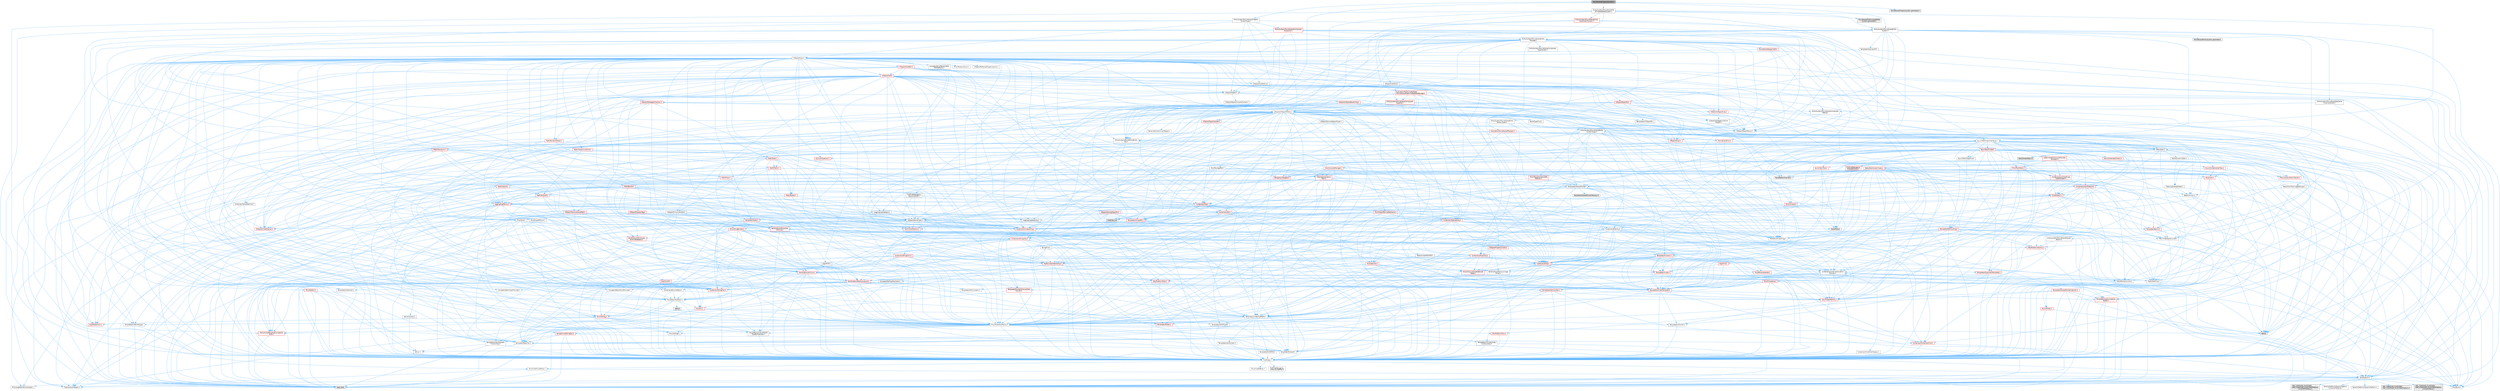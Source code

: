 digraph "MovieScenePropertySystem.h"
{
 // INTERACTIVE_SVG=YES
 // LATEX_PDF_SIZE
  bgcolor="transparent";
  edge [fontname=Helvetica,fontsize=10,labelfontname=Helvetica,labelfontsize=10];
  node [fontname=Helvetica,fontsize=10,shape=box,height=0.2,width=0.4];
  Node1 [id="Node000001",label="MovieScenePropertySystem.h",height=0.2,width=0.4,color="gray40", fillcolor="grey60", style="filled", fontcolor="black",tooltip=" "];
  Node1 -> Node2 [id="edge1_Node000001_Node000002",color="steelblue1",style="solid",tooltip=" "];
  Node2 [id="Node000002",label="EntitySystem/MovieSceneEntity\lSystem.h",height=0.2,width=0.4,color="grey40", fillcolor="white", style="filled",URL="$dd/d4b/MovieSceneEntitySystem_8h.html",tooltip=" "];
  Node2 -> Node3 [id="edge2_Node000002_Node000003",color="steelblue1",style="solid",tooltip=" "];
  Node3 [id="Node000003",label="Async/TaskGraphInterfaces.h",height=0.2,width=0.4,color="grey40", fillcolor="white", style="filled",URL="$d2/d4c/TaskGraphInterfaces_8h.html",tooltip=" "];
  Node3 -> Node4 [id="edge3_Node000003_Node000004",color="steelblue1",style="solid",tooltip=" "];
  Node4 [id="Node000004",label="CoreTypes.h",height=0.2,width=0.4,color="grey40", fillcolor="white", style="filled",URL="$dc/dec/CoreTypes_8h.html",tooltip=" "];
  Node4 -> Node5 [id="edge4_Node000004_Node000005",color="steelblue1",style="solid",tooltip=" "];
  Node5 [id="Node000005",label="HAL/Platform.h",height=0.2,width=0.4,color="grey40", fillcolor="white", style="filled",URL="$d9/dd0/Platform_8h.html",tooltip=" "];
  Node5 -> Node6 [id="edge5_Node000005_Node000006",color="steelblue1",style="solid",tooltip=" "];
  Node6 [id="Node000006",label="Misc/Build.h",height=0.2,width=0.4,color="grey40", fillcolor="white", style="filled",URL="$d3/dbb/Build_8h.html",tooltip=" "];
  Node5 -> Node7 [id="edge6_Node000005_Node000007",color="steelblue1",style="solid",tooltip=" "];
  Node7 [id="Node000007",label="Misc/LargeWorldCoordinates.h",height=0.2,width=0.4,color="grey40", fillcolor="white", style="filled",URL="$d2/dcb/LargeWorldCoordinates_8h.html",tooltip=" "];
  Node5 -> Node8 [id="edge7_Node000005_Node000008",color="steelblue1",style="solid",tooltip=" "];
  Node8 [id="Node000008",label="type_traits",height=0.2,width=0.4,color="grey60", fillcolor="#E0E0E0", style="filled",tooltip=" "];
  Node5 -> Node9 [id="edge8_Node000005_Node000009",color="steelblue1",style="solid",tooltip=" "];
  Node9 [id="Node000009",label="PreprocessorHelpers.h",height=0.2,width=0.4,color="grey40", fillcolor="white", style="filled",URL="$db/ddb/PreprocessorHelpers_8h.html",tooltip=" "];
  Node5 -> Node10 [id="edge9_Node000005_Node000010",color="steelblue1",style="solid",tooltip=" "];
  Node10 [id="Node000010",label="UBT_COMPILED_PLATFORM\l/UBT_COMPILED_PLATFORMPlatform\lCompilerPreSetup.h",height=0.2,width=0.4,color="grey60", fillcolor="#E0E0E0", style="filled",tooltip=" "];
  Node5 -> Node11 [id="edge10_Node000005_Node000011",color="steelblue1",style="solid",tooltip=" "];
  Node11 [id="Node000011",label="GenericPlatform/GenericPlatform\lCompilerPreSetup.h",height=0.2,width=0.4,color="grey40", fillcolor="white", style="filled",URL="$d9/dc8/GenericPlatformCompilerPreSetup_8h.html",tooltip=" "];
  Node5 -> Node12 [id="edge11_Node000005_Node000012",color="steelblue1",style="solid",tooltip=" "];
  Node12 [id="Node000012",label="GenericPlatform/GenericPlatform.h",height=0.2,width=0.4,color="grey40", fillcolor="white", style="filled",URL="$d6/d84/GenericPlatform_8h.html",tooltip=" "];
  Node5 -> Node13 [id="edge12_Node000005_Node000013",color="steelblue1",style="solid",tooltip=" "];
  Node13 [id="Node000013",label="UBT_COMPILED_PLATFORM\l/UBT_COMPILED_PLATFORMPlatform.h",height=0.2,width=0.4,color="grey60", fillcolor="#E0E0E0", style="filled",tooltip=" "];
  Node5 -> Node14 [id="edge13_Node000005_Node000014",color="steelblue1",style="solid",tooltip=" "];
  Node14 [id="Node000014",label="UBT_COMPILED_PLATFORM\l/UBT_COMPILED_PLATFORMPlatform\lCompilerSetup.h",height=0.2,width=0.4,color="grey60", fillcolor="#E0E0E0", style="filled",tooltip=" "];
  Node4 -> Node15 [id="edge14_Node000004_Node000015",color="steelblue1",style="solid",tooltip=" "];
  Node15 [id="Node000015",label="ProfilingDebugging\l/UMemoryDefines.h",height=0.2,width=0.4,color="grey40", fillcolor="white", style="filled",URL="$d2/da2/UMemoryDefines_8h.html",tooltip=" "];
  Node4 -> Node16 [id="edge15_Node000004_Node000016",color="steelblue1",style="solid",tooltip=" "];
  Node16 [id="Node000016",label="Misc/CoreMiscDefines.h",height=0.2,width=0.4,color="grey40", fillcolor="white", style="filled",URL="$da/d38/CoreMiscDefines_8h.html",tooltip=" "];
  Node16 -> Node5 [id="edge16_Node000016_Node000005",color="steelblue1",style="solid",tooltip=" "];
  Node16 -> Node9 [id="edge17_Node000016_Node000009",color="steelblue1",style="solid",tooltip=" "];
  Node4 -> Node17 [id="edge18_Node000004_Node000017",color="steelblue1",style="solid",tooltip=" "];
  Node17 [id="Node000017",label="Misc/CoreDefines.h",height=0.2,width=0.4,color="grey40", fillcolor="white", style="filled",URL="$d3/dd2/CoreDefines_8h.html",tooltip=" "];
  Node3 -> Node18 [id="edge19_Node000003_Node000018",color="steelblue1",style="solid",tooltip=" "];
  Node18 [id="Node000018",label="Misc/AssertionMacros.h",height=0.2,width=0.4,color="grey40", fillcolor="white", style="filled",URL="$d0/dfa/AssertionMacros_8h.html",tooltip=" "];
  Node18 -> Node4 [id="edge20_Node000018_Node000004",color="steelblue1",style="solid",tooltip=" "];
  Node18 -> Node5 [id="edge21_Node000018_Node000005",color="steelblue1",style="solid",tooltip=" "];
  Node18 -> Node19 [id="edge22_Node000018_Node000019",color="steelblue1",style="solid",tooltip=" "];
  Node19 [id="Node000019",label="HAL/PlatformMisc.h",height=0.2,width=0.4,color="red", fillcolor="#FFF0F0", style="filled",URL="$d0/df5/PlatformMisc_8h.html",tooltip=" "];
  Node19 -> Node4 [id="edge23_Node000019_Node000004",color="steelblue1",style="solid",tooltip=" "];
  Node18 -> Node9 [id="edge24_Node000018_Node000009",color="steelblue1",style="solid",tooltip=" "];
  Node18 -> Node55 [id="edge25_Node000018_Node000055",color="steelblue1",style="solid",tooltip=" "];
  Node55 [id="Node000055",label="Templates/EnableIf.h",height=0.2,width=0.4,color="grey40", fillcolor="white", style="filled",URL="$d7/d60/EnableIf_8h.html",tooltip=" "];
  Node55 -> Node4 [id="edge26_Node000055_Node000004",color="steelblue1",style="solid",tooltip=" "];
  Node18 -> Node56 [id="edge27_Node000018_Node000056",color="steelblue1",style="solid",tooltip=" "];
  Node56 [id="Node000056",label="Templates/IsArrayOrRefOf\lTypeByPredicate.h",height=0.2,width=0.4,color="grey40", fillcolor="white", style="filled",URL="$d6/da1/IsArrayOrRefOfTypeByPredicate_8h.html",tooltip=" "];
  Node56 -> Node4 [id="edge28_Node000056_Node000004",color="steelblue1",style="solid",tooltip=" "];
  Node18 -> Node57 [id="edge29_Node000018_Node000057",color="steelblue1",style="solid",tooltip=" "];
  Node57 [id="Node000057",label="Templates/IsValidVariadic\lFunctionArg.h",height=0.2,width=0.4,color="grey40", fillcolor="white", style="filled",URL="$d0/dc8/IsValidVariadicFunctionArg_8h.html",tooltip=" "];
  Node57 -> Node4 [id="edge30_Node000057_Node000004",color="steelblue1",style="solid",tooltip=" "];
  Node57 -> Node58 [id="edge31_Node000057_Node000058",color="steelblue1",style="solid",tooltip=" "];
  Node58 [id="Node000058",label="IsEnum.h",height=0.2,width=0.4,color="grey40", fillcolor="white", style="filled",URL="$d4/de5/IsEnum_8h.html",tooltip=" "];
  Node57 -> Node8 [id="edge32_Node000057_Node000008",color="steelblue1",style="solid",tooltip=" "];
  Node18 -> Node59 [id="edge33_Node000018_Node000059",color="steelblue1",style="solid",tooltip=" "];
  Node59 [id="Node000059",label="Traits/IsCharEncodingCompatible\lWith.h",height=0.2,width=0.4,color="red", fillcolor="#FFF0F0", style="filled",URL="$df/dd1/IsCharEncodingCompatibleWith_8h.html",tooltip=" "];
  Node59 -> Node8 [id="edge34_Node000059_Node000008",color="steelblue1",style="solid",tooltip=" "];
  Node18 -> Node61 [id="edge35_Node000018_Node000061",color="steelblue1",style="solid",tooltip=" "];
  Node61 [id="Node000061",label="Misc/VarArgs.h",height=0.2,width=0.4,color="grey40", fillcolor="white", style="filled",URL="$d5/d6f/VarArgs_8h.html",tooltip=" "];
  Node61 -> Node4 [id="edge36_Node000061_Node000004",color="steelblue1",style="solid",tooltip=" "];
  Node18 -> Node62 [id="edge37_Node000018_Node000062",color="steelblue1",style="solid",tooltip=" "];
  Node62 [id="Node000062",label="String/FormatStringSan.h",height=0.2,width=0.4,color="red", fillcolor="#FFF0F0", style="filled",URL="$d3/d8b/FormatStringSan_8h.html",tooltip=" "];
  Node62 -> Node8 [id="edge38_Node000062_Node000008",color="steelblue1",style="solid",tooltip=" "];
  Node62 -> Node4 [id="edge39_Node000062_Node000004",color="steelblue1",style="solid",tooltip=" "];
  Node62 -> Node63 [id="edge40_Node000062_Node000063",color="steelblue1",style="solid",tooltip=" "];
  Node63 [id="Node000063",label="Templates/Requires.h",height=0.2,width=0.4,color="grey40", fillcolor="white", style="filled",URL="$dc/d96/Requires_8h.html",tooltip=" "];
  Node63 -> Node55 [id="edge41_Node000063_Node000055",color="steelblue1",style="solid",tooltip=" "];
  Node63 -> Node8 [id="edge42_Node000063_Node000008",color="steelblue1",style="solid",tooltip=" "];
  Node62 -> Node57 [id="edge43_Node000062_Node000057",color="steelblue1",style="solid",tooltip=" "];
  Node62 -> Node27 [id="edge44_Node000062_Node000027",color="steelblue1",style="solid",tooltip=" "];
  Node27 [id="Node000027",label="Containers/ContainersFwd.h",height=0.2,width=0.4,color="red", fillcolor="#FFF0F0", style="filled",URL="$d4/d0a/ContainersFwd_8h.html",tooltip=" "];
  Node27 -> Node5 [id="edge45_Node000027_Node000005",color="steelblue1",style="solid",tooltip=" "];
  Node27 -> Node4 [id="edge46_Node000027_Node000004",color="steelblue1",style="solid",tooltip=" "];
  Node18 -> Node68 [id="edge47_Node000018_Node000068",color="steelblue1",style="solid",tooltip=" "];
  Node68 [id="Node000068",label="atomic",height=0.2,width=0.4,color="grey60", fillcolor="#E0E0E0", style="filled",tooltip=" "];
  Node3 -> Node69 [id="edge48_Node000003_Node000069",color="steelblue1",style="solid",tooltip=" "];
  Node69 [id="Node000069",label="Containers/ContainerAllocation\lPolicies.h",height=0.2,width=0.4,color="grey40", fillcolor="white", style="filled",URL="$d7/dff/ContainerAllocationPolicies_8h.html",tooltip=" "];
  Node69 -> Node4 [id="edge49_Node000069_Node000004",color="steelblue1",style="solid",tooltip=" "];
  Node69 -> Node70 [id="edge50_Node000069_Node000070",color="steelblue1",style="solid",tooltip=" "];
  Node70 [id="Node000070",label="Containers/ContainerHelpers.h",height=0.2,width=0.4,color="grey40", fillcolor="white", style="filled",URL="$d7/d33/ContainerHelpers_8h.html",tooltip=" "];
  Node70 -> Node4 [id="edge51_Node000070_Node000004",color="steelblue1",style="solid",tooltip=" "];
  Node69 -> Node69 [id="edge52_Node000069_Node000069",color="steelblue1",style="solid",tooltip=" "];
  Node69 -> Node71 [id="edge53_Node000069_Node000071",color="steelblue1",style="solid",tooltip=" "];
  Node71 [id="Node000071",label="HAL/PlatformMath.h",height=0.2,width=0.4,color="red", fillcolor="#FFF0F0", style="filled",URL="$dc/d53/PlatformMath_8h.html",tooltip=" "];
  Node71 -> Node4 [id="edge54_Node000071_Node000004",color="steelblue1",style="solid",tooltip=" "];
  Node69 -> Node90 [id="edge55_Node000069_Node000090",color="steelblue1",style="solid",tooltip=" "];
  Node90 [id="Node000090",label="HAL/UnrealMemory.h",height=0.2,width=0.4,color="red", fillcolor="#FFF0F0", style="filled",URL="$d9/d96/UnrealMemory_8h.html",tooltip=" "];
  Node90 -> Node4 [id="edge56_Node000090_Node000004",color="steelblue1",style="solid",tooltip=" "];
  Node90 -> Node78 [id="edge57_Node000090_Node000078",color="steelblue1",style="solid",tooltip=" "];
  Node78 [id="Node000078",label="Templates/IsPointer.h",height=0.2,width=0.4,color="grey40", fillcolor="white", style="filled",URL="$d7/d05/IsPointer_8h.html",tooltip=" "];
  Node78 -> Node4 [id="edge58_Node000078_Node000004",color="steelblue1",style="solid",tooltip=" "];
  Node69 -> Node41 [id="edge59_Node000069_Node000041",color="steelblue1",style="solid",tooltip=" "];
  Node41 [id="Node000041",label="Math/NumericLimits.h",height=0.2,width=0.4,color="grey40", fillcolor="white", style="filled",URL="$df/d1b/NumericLimits_8h.html",tooltip=" "];
  Node41 -> Node4 [id="edge60_Node000041_Node000004",color="steelblue1",style="solid",tooltip=" "];
  Node69 -> Node18 [id="edge61_Node000069_Node000018",color="steelblue1",style="solid",tooltip=" "];
  Node69 -> Node107 [id="edge62_Node000069_Node000107",color="steelblue1",style="solid",tooltip=" "];
  Node107 [id="Node000107",label="Templates/IsPolymorphic.h",height=0.2,width=0.4,color="grey40", fillcolor="white", style="filled",URL="$dc/d20/IsPolymorphic_8h.html",tooltip=" "];
  Node69 -> Node108 [id="edge63_Node000069_Node000108",color="steelblue1",style="solid",tooltip=" "];
  Node108 [id="Node000108",label="Templates/MemoryOps.h",height=0.2,width=0.4,color="red", fillcolor="#FFF0F0", style="filled",URL="$db/dea/MemoryOps_8h.html",tooltip=" "];
  Node108 -> Node4 [id="edge64_Node000108_Node000004",color="steelblue1",style="solid",tooltip=" "];
  Node108 -> Node90 [id="edge65_Node000108_Node000090",color="steelblue1",style="solid",tooltip=" "];
  Node108 -> Node83 [id="edge66_Node000108_Node000083",color="steelblue1",style="solid",tooltip=" "];
  Node83 [id="Node000083",label="Templates/IsTriviallyCopy\lConstructible.h",height=0.2,width=0.4,color="grey40", fillcolor="white", style="filled",URL="$d3/d78/IsTriviallyCopyConstructible_8h.html",tooltip=" "];
  Node83 -> Node4 [id="edge67_Node000083_Node000004",color="steelblue1",style="solid",tooltip=" "];
  Node83 -> Node8 [id="edge68_Node000083_Node000008",color="steelblue1",style="solid",tooltip=" "];
  Node108 -> Node63 [id="edge69_Node000108_Node000063",color="steelblue1",style="solid",tooltip=" "];
  Node108 -> Node77 [id="edge70_Node000108_Node000077",color="steelblue1",style="solid",tooltip=" "];
  Node77 [id="Node000077",label="Templates/UnrealTypeTraits.h",height=0.2,width=0.4,color="grey40", fillcolor="white", style="filled",URL="$d2/d2d/UnrealTypeTraits_8h.html",tooltip=" "];
  Node77 -> Node4 [id="edge71_Node000077_Node000004",color="steelblue1",style="solid",tooltip=" "];
  Node77 -> Node78 [id="edge72_Node000077_Node000078",color="steelblue1",style="solid",tooltip=" "];
  Node77 -> Node18 [id="edge73_Node000077_Node000018",color="steelblue1",style="solid",tooltip=" "];
  Node77 -> Node73 [id="edge74_Node000077_Node000073",color="steelblue1",style="solid",tooltip=" "];
  Node73 [id="Node000073",label="Templates/AndOrNot.h",height=0.2,width=0.4,color="grey40", fillcolor="white", style="filled",URL="$db/d0a/AndOrNot_8h.html",tooltip=" "];
  Node73 -> Node4 [id="edge75_Node000073_Node000004",color="steelblue1",style="solid",tooltip=" "];
  Node77 -> Node55 [id="edge76_Node000077_Node000055",color="steelblue1",style="solid",tooltip=" "];
  Node77 -> Node79 [id="edge77_Node000077_Node000079",color="steelblue1",style="solid",tooltip=" "];
  Node79 [id="Node000079",label="Templates/IsArithmetic.h",height=0.2,width=0.4,color="grey40", fillcolor="white", style="filled",URL="$d2/d5d/IsArithmetic_8h.html",tooltip=" "];
  Node79 -> Node4 [id="edge78_Node000079_Node000004",color="steelblue1",style="solid",tooltip=" "];
  Node77 -> Node58 [id="edge79_Node000077_Node000058",color="steelblue1",style="solid",tooltip=" "];
  Node77 -> Node80 [id="edge80_Node000077_Node000080",color="steelblue1",style="solid",tooltip=" "];
  Node80 [id="Node000080",label="Templates/Models.h",height=0.2,width=0.4,color="red", fillcolor="#FFF0F0", style="filled",URL="$d3/d0c/Models_8h.html",tooltip=" "];
  Node77 -> Node81 [id="edge81_Node000077_Node000081",color="steelblue1",style="solid",tooltip=" "];
  Node81 [id="Node000081",label="Templates/IsPODType.h",height=0.2,width=0.4,color="grey40", fillcolor="white", style="filled",URL="$d7/db1/IsPODType_8h.html",tooltip=" "];
  Node81 -> Node4 [id="edge82_Node000081_Node000004",color="steelblue1",style="solid",tooltip=" "];
  Node77 -> Node82 [id="edge83_Node000077_Node000082",color="steelblue1",style="solid",tooltip=" "];
  Node82 [id="Node000082",label="Templates/IsUECoreType.h",height=0.2,width=0.4,color="grey40", fillcolor="white", style="filled",URL="$d1/db8/IsUECoreType_8h.html",tooltip=" "];
  Node82 -> Node4 [id="edge84_Node000082_Node000004",color="steelblue1",style="solid",tooltip=" "];
  Node82 -> Node8 [id="edge85_Node000082_Node000008",color="steelblue1",style="solid",tooltip=" "];
  Node77 -> Node83 [id="edge86_Node000077_Node000083",color="steelblue1",style="solid",tooltip=" "];
  Node108 -> Node8 [id="edge87_Node000108_Node000008",color="steelblue1",style="solid",tooltip=" "];
  Node69 -> Node87 [id="edge88_Node000069_Node000087",color="steelblue1",style="solid",tooltip=" "];
  Node87 [id="Node000087",label="Templates/TypeCompatible\lBytes.h",height=0.2,width=0.4,color="red", fillcolor="#FFF0F0", style="filled",URL="$df/d0a/TypeCompatibleBytes_8h.html",tooltip=" "];
  Node87 -> Node4 [id="edge89_Node000087_Node000004",color="steelblue1",style="solid",tooltip=" "];
  Node87 -> Node8 [id="edge90_Node000087_Node000008",color="steelblue1",style="solid",tooltip=" "];
  Node69 -> Node8 [id="edge91_Node000069_Node000008",color="steelblue1",style="solid",tooltip=" "];
  Node3 -> Node110 [id="edge92_Node000003_Node000110",color="steelblue1",style="solid",tooltip=" "];
  Node110 [id="Node000110",label="Containers/Array.h",height=0.2,width=0.4,color="red", fillcolor="#FFF0F0", style="filled",URL="$df/dd0/Array_8h.html",tooltip=" "];
  Node110 -> Node4 [id="edge93_Node000110_Node000004",color="steelblue1",style="solid",tooltip=" "];
  Node110 -> Node18 [id="edge94_Node000110_Node000018",color="steelblue1",style="solid",tooltip=" "];
  Node110 -> Node111 [id="edge95_Node000110_Node000111",color="steelblue1",style="solid",tooltip=" "];
  Node111 [id="Node000111",label="Misc/IntrusiveUnsetOptional\lState.h",height=0.2,width=0.4,color="red", fillcolor="#FFF0F0", style="filled",URL="$d2/d0a/IntrusiveUnsetOptionalState_8h.html",tooltip=" "];
  Node110 -> Node113 [id="edge96_Node000110_Node000113",color="steelblue1",style="solid",tooltip=" "];
  Node113 [id="Node000113",label="Misc/ReverseIterate.h",height=0.2,width=0.4,color="red", fillcolor="#FFF0F0", style="filled",URL="$db/de3/ReverseIterate_8h.html",tooltip=" "];
  Node113 -> Node5 [id="edge97_Node000113_Node000005",color="steelblue1",style="solid",tooltip=" "];
  Node110 -> Node90 [id="edge98_Node000110_Node000090",color="steelblue1",style="solid",tooltip=" "];
  Node110 -> Node77 [id="edge99_Node000110_Node000077",color="steelblue1",style="solid",tooltip=" "];
  Node110 -> Node115 [id="edge100_Node000110_Node000115",color="steelblue1",style="solid",tooltip=" "];
  Node115 [id="Node000115",label="Templates/UnrealTemplate.h",height=0.2,width=0.4,color="red", fillcolor="#FFF0F0", style="filled",URL="$d4/d24/UnrealTemplate_8h.html",tooltip=" "];
  Node115 -> Node4 [id="edge101_Node000115_Node000004",color="steelblue1",style="solid",tooltip=" "];
  Node115 -> Node78 [id="edge102_Node000115_Node000078",color="steelblue1",style="solid",tooltip=" "];
  Node115 -> Node90 [id="edge103_Node000115_Node000090",color="steelblue1",style="solid",tooltip=" "];
  Node115 -> Node77 [id="edge104_Node000115_Node000077",color="steelblue1",style="solid",tooltip=" "];
  Node115 -> Node63 [id="edge105_Node000115_Node000063",color="steelblue1",style="solid",tooltip=" "];
  Node115 -> Node87 [id="edge106_Node000115_Node000087",color="steelblue1",style="solid",tooltip=" "];
  Node115 -> Node8 [id="edge107_Node000115_Node000008",color="steelblue1",style="solid",tooltip=" "];
  Node110 -> Node69 [id="edge108_Node000110_Node000069",color="steelblue1",style="solid",tooltip=" "];
  Node110 -> Node120 [id="edge109_Node000110_Node000120",color="steelblue1",style="solid",tooltip=" "];
  Node120 [id="Node000120",label="Serialization/Archive.h",height=0.2,width=0.4,color="red", fillcolor="#FFF0F0", style="filled",URL="$d7/d3b/Archive_8h.html",tooltip=" "];
  Node120 -> Node4 [id="edge110_Node000120_Node000004",color="steelblue1",style="solid",tooltip=" "];
  Node120 -> Node28 [id="edge111_Node000120_Node000028",color="steelblue1",style="solid",tooltip=" "];
  Node28 [id="Node000028",label="Math/MathFwd.h",height=0.2,width=0.4,color="grey40", fillcolor="white", style="filled",URL="$d2/d10/MathFwd_8h.html",tooltip=" "];
  Node28 -> Node5 [id="edge112_Node000028_Node000005",color="steelblue1",style="solid",tooltip=" "];
  Node120 -> Node18 [id="edge113_Node000120_Node000018",color="steelblue1",style="solid",tooltip=" "];
  Node120 -> Node6 [id="edge114_Node000120_Node000006",color="steelblue1",style="solid",tooltip=" "];
  Node120 -> Node61 [id="edge115_Node000120_Node000061",color="steelblue1",style="solid",tooltip=" "];
  Node120 -> Node55 [id="edge116_Node000120_Node000055",color="steelblue1",style="solid",tooltip=" "];
  Node120 -> Node56 [id="edge117_Node000120_Node000056",color="steelblue1",style="solid",tooltip=" "];
  Node120 -> Node57 [id="edge118_Node000120_Node000057",color="steelblue1",style="solid",tooltip=" "];
  Node120 -> Node115 [id="edge119_Node000120_Node000115",color="steelblue1",style="solid",tooltip=" "];
  Node120 -> Node59 [id="edge120_Node000120_Node000059",color="steelblue1",style="solid",tooltip=" "];
  Node110 -> Node130 [id="edge121_Node000110_Node000130",color="steelblue1",style="solid",tooltip=" "];
  Node130 [id="Node000130",label="Serialization/MemoryImage\lWriter.h",height=0.2,width=0.4,color="grey40", fillcolor="white", style="filled",URL="$d0/d08/MemoryImageWriter_8h.html",tooltip=" "];
  Node130 -> Node4 [id="edge122_Node000130_Node000004",color="steelblue1",style="solid",tooltip=" "];
  Node130 -> Node131 [id="edge123_Node000130_Node000131",color="steelblue1",style="solid",tooltip=" "];
  Node131 [id="Node000131",label="Serialization/MemoryLayout.h",height=0.2,width=0.4,color="red", fillcolor="#FFF0F0", style="filled",URL="$d7/d66/MemoryLayout_8h.html",tooltip=" "];
  Node131 -> Node132 [id="edge124_Node000131_Node000132",color="steelblue1",style="solid",tooltip=" "];
  Node132 [id="Node000132",label="Concepts/StaticClassProvider.h",height=0.2,width=0.4,color="grey40", fillcolor="white", style="filled",URL="$dd/d83/StaticClassProvider_8h.html",tooltip=" "];
  Node131 -> Node133 [id="edge125_Node000131_Node000133",color="steelblue1",style="solid",tooltip=" "];
  Node133 [id="Node000133",label="Concepts/StaticStructProvider.h",height=0.2,width=0.4,color="grey40", fillcolor="white", style="filled",URL="$d5/d77/StaticStructProvider_8h.html",tooltip=" "];
  Node131 -> Node134 [id="edge126_Node000131_Node000134",color="steelblue1",style="solid",tooltip=" "];
  Node134 [id="Node000134",label="Containers/EnumAsByte.h",height=0.2,width=0.4,color="grey40", fillcolor="white", style="filled",URL="$d6/d9a/EnumAsByte_8h.html",tooltip=" "];
  Node134 -> Node4 [id="edge127_Node000134_Node000004",color="steelblue1",style="solid",tooltip=" "];
  Node134 -> Node81 [id="edge128_Node000134_Node000081",color="steelblue1",style="solid",tooltip=" "];
  Node134 -> Node135 [id="edge129_Node000134_Node000135",color="steelblue1",style="solid",tooltip=" "];
  Node135 [id="Node000135",label="Templates/TypeHash.h",height=0.2,width=0.4,color="grey40", fillcolor="white", style="filled",URL="$d1/d62/TypeHash_8h.html",tooltip=" "];
  Node135 -> Node4 [id="edge130_Node000135_Node000004",color="steelblue1",style="solid",tooltip=" "];
  Node135 -> Node63 [id="edge131_Node000135_Node000063",color="steelblue1",style="solid",tooltip=" "];
  Node135 -> Node136 [id="edge132_Node000135_Node000136",color="steelblue1",style="solid",tooltip=" "];
  Node136 [id="Node000136",label="Misc/Crc.h",height=0.2,width=0.4,color="red", fillcolor="#FFF0F0", style="filled",URL="$d4/dd2/Crc_8h.html",tooltip=" "];
  Node136 -> Node4 [id="edge133_Node000136_Node000004",color="steelblue1",style="solid",tooltip=" "];
  Node136 -> Node18 [id="edge134_Node000136_Node000018",color="steelblue1",style="solid",tooltip=" "];
  Node136 -> Node137 [id="edge135_Node000136_Node000137",color="steelblue1",style="solid",tooltip=" "];
  Node137 [id="Node000137",label="Misc/CString.h",height=0.2,width=0.4,color="red", fillcolor="#FFF0F0", style="filled",URL="$d2/d49/CString_8h.html",tooltip=" "];
  Node137 -> Node4 [id="edge136_Node000137_Node000004",color="steelblue1",style="solid",tooltip=" "];
  Node137 -> Node31 [id="edge137_Node000137_Node000031",color="steelblue1",style="solid",tooltip=" "];
  Node31 [id="Node000031",label="HAL/PlatformCrt.h",height=0.2,width=0.4,color="red", fillcolor="#FFF0F0", style="filled",URL="$d8/d75/PlatformCrt_8h.html",tooltip=" "];
  Node137 -> Node18 [id="edge138_Node000137_Node000018",color="steelblue1",style="solid",tooltip=" "];
  Node137 -> Node61 [id="edge139_Node000137_Node000061",color="steelblue1",style="solid",tooltip=" "];
  Node137 -> Node56 [id="edge140_Node000137_Node000056",color="steelblue1",style="solid",tooltip=" "];
  Node137 -> Node57 [id="edge141_Node000137_Node000057",color="steelblue1",style="solid",tooltip=" "];
  Node137 -> Node59 [id="edge142_Node000137_Node000059",color="steelblue1",style="solid",tooltip=" "];
  Node136 -> Node77 [id="edge143_Node000136_Node000077",color="steelblue1",style="solid",tooltip=" "];
  Node135 -> Node141 [id="edge144_Node000135_Node000141",color="steelblue1",style="solid",tooltip=" "];
  Node141 [id="Node000141",label="stdint.h",height=0.2,width=0.4,color="grey60", fillcolor="#E0E0E0", style="filled",tooltip=" "];
  Node135 -> Node8 [id="edge145_Node000135_Node000008",color="steelblue1",style="solid",tooltip=" "];
  Node131 -> Node21 [id="edge146_Node000131_Node000021",color="steelblue1",style="solid",tooltip=" "];
  Node21 [id="Node000021",label="Containers/StringFwd.h",height=0.2,width=0.4,color="red", fillcolor="#FFF0F0", style="filled",URL="$df/d37/StringFwd_8h.html",tooltip=" "];
  Node21 -> Node4 [id="edge147_Node000021_Node000004",color="steelblue1",style="solid",tooltip=" "];
  Node131 -> Node90 [id="edge148_Node000131_Node000090",color="steelblue1",style="solid",tooltip=" "];
  Node131 -> Node55 [id="edge149_Node000131_Node000055",color="steelblue1",style="solid",tooltip=" "];
  Node131 -> Node143 [id="edge150_Node000131_Node000143",color="steelblue1",style="solid",tooltip=" "];
  Node143 [id="Node000143",label="Templates/IsAbstract.h",height=0.2,width=0.4,color="grey40", fillcolor="white", style="filled",URL="$d8/db7/IsAbstract_8h.html",tooltip=" "];
  Node131 -> Node107 [id="edge151_Node000131_Node000107",color="steelblue1",style="solid",tooltip=" "];
  Node131 -> Node80 [id="edge152_Node000131_Node000080",color="steelblue1",style="solid",tooltip=" "];
  Node131 -> Node115 [id="edge153_Node000131_Node000115",color="steelblue1",style="solid",tooltip=" "];
  Node110 -> Node157 [id="edge154_Node000110_Node000157",color="steelblue1",style="solid",tooltip=" "];
  Node157 [id="Node000157",label="Concepts/GetTypeHashable.h",height=0.2,width=0.4,color="grey40", fillcolor="white", style="filled",URL="$d3/da2/GetTypeHashable_8h.html",tooltip=" "];
  Node157 -> Node4 [id="edge155_Node000157_Node000004",color="steelblue1",style="solid",tooltip=" "];
  Node157 -> Node135 [id="edge156_Node000157_Node000135",color="steelblue1",style="solid",tooltip=" "];
  Node110 -> Node146 [id="edge157_Node000110_Node000146",color="steelblue1",style="solid",tooltip=" "];
  Node146 [id="Node000146",label="Templates/Invoke.h",height=0.2,width=0.4,color="red", fillcolor="#FFF0F0", style="filled",URL="$d7/deb/Invoke_8h.html",tooltip=" "];
  Node146 -> Node4 [id="edge158_Node000146_Node000004",color="steelblue1",style="solid",tooltip=" "];
  Node146 -> Node115 [id="edge159_Node000146_Node000115",color="steelblue1",style="solid",tooltip=" "];
  Node146 -> Node8 [id="edge160_Node000146_Node000008",color="steelblue1",style="solid",tooltip=" "];
  Node110 -> Node63 [id="edge161_Node000110_Node000063",color="steelblue1",style="solid",tooltip=" "];
  Node110 -> Node163 [id="edge162_Node000110_Node000163",color="steelblue1",style="solid",tooltip=" "];
  Node163 [id="Node000163",label="Templates/AlignmentTemplates.h",height=0.2,width=0.4,color="red", fillcolor="#FFF0F0", style="filled",URL="$dd/d32/AlignmentTemplates_8h.html",tooltip=" "];
  Node163 -> Node4 [id="edge163_Node000163_Node000004",color="steelblue1",style="solid",tooltip=" "];
  Node163 -> Node78 [id="edge164_Node000163_Node000078",color="steelblue1",style="solid",tooltip=" "];
  Node110 -> Node8 [id="edge165_Node000110_Node000008",color="steelblue1",style="solid",tooltip=" "];
  Node3 -> Node164 [id="edge166_Node000003_Node000164",color="steelblue1",style="solid",tooltip=" "];
  Node164 [id="Node000164",label="Containers/UnrealString.h",height=0.2,width=0.4,color="red", fillcolor="#FFF0F0", style="filled",URL="$d5/dba/UnrealString_8h.html",tooltip=" "];
  Node3 -> Node168 [id="edge167_Node000003_Node000168",color="steelblue1",style="solid",tooltip=" "];
  Node168 [id="Node000168",label="Templates/Function.h",height=0.2,width=0.4,color="red", fillcolor="#FFF0F0", style="filled",URL="$df/df5/Function_8h.html",tooltip=" "];
  Node168 -> Node4 [id="edge168_Node000168_Node000004",color="steelblue1",style="solid",tooltip=" "];
  Node168 -> Node18 [id="edge169_Node000168_Node000018",color="steelblue1",style="solid",tooltip=" "];
  Node168 -> Node111 [id="edge170_Node000168_Node000111",color="steelblue1",style="solid",tooltip=" "];
  Node168 -> Node90 [id="edge171_Node000168_Node000090",color="steelblue1",style="solid",tooltip=" "];
  Node168 -> Node77 [id="edge172_Node000168_Node000077",color="steelblue1",style="solid",tooltip=" "];
  Node168 -> Node146 [id="edge173_Node000168_Node000146",color="steelblue1",style="solid",tooltip=" "];
  Node168 -> Node115 [id="edge174_Node000168_Node000115",color="steelblue1",style="solid",tooltip=" "];
  Node168 -> Node63 [id="edge175_Node000168_Node000063",color="steelblue1",style="solid",tooltip=" "];
  Node168 -> Node162 [id="edge176_Node000168_Node000162",color="steelblue1",style="solid",tooltip=" "];
  Node162 [id="Node000162",label="Math/UnrealMathUtility.h",height=0.2,width=0.4,color="red", fillcolor="#FFF0F0", style="filled",URL="$db/db8/UnrealMathUtility_8h.html",tooltip=" "];
  Node162 -> Node4 [id="edge177_Node000162_Node000004",color="steelblue1",style="solid",tooltip=" "];
  Node162 -> Node18 [id="edge178_Node000162_Node000018",color="steelblue1",style="solid",tooltip=" "];
  Node162 -> Node71 [id="edge179_Node000162_Node000071",color="steelblue1",style="solid",tooltip=" "];
  Node162 -> Node28 [id="edge180_Node000162_Node000028",color="steelblue1",style="solid",tooltip=" "];
  Node162 -> Node63 [id="edge181_Node000162_Node000063",color="steelblue1",style="solid",tooltip=" "];
  Node168 -> Node8 [id="edge182_Node000168_Node000008",color="steelblue1",style="solid",tooltip=" "];
  Node3 -> Node170 [id="edge183_Node000003_Node000170",color="steelblue1",style="solid",tooltip=" "];
  Node170 [id="Node000170",label="Delegates/Delegate.h",height=0.2,width=0.4,color="red", fillcolor="#FFF0F0", style="filled",URL="$d4/d80/Delegate_8h.html",tooltip=" "];
  Node170 -> Node4 [id="edge184_Node000170_Node000004",color="steelblue1",style="solid",tooltip=" "];
  Node170 -> Node18 [id="edge185_Node000170_Node000018",color="steelblue1",style="solid",tooltip=" "];
  Node170 -> Node171 [id="edge186_Node000170_Node000171",color="steelblue1",style="solid",tooltip=" "];
  Node171 [id="Node000171",label="UObject/NameTypes.h",height=0.2,width=0.4,color="grey40", fillcolor="white", style="filled",URL="$d6/d35/NameTypes_8h.html",tooltip=" "];
  Node171 -> Node4 [id="edge187_Node000171_Node000004",color="steelblue1",style="solid",tooltip=" "];
  Node171 -> Node18 [id="edge188_Node000171_Node000018",color="steelblue1",style="solid",tooltip=" "];
  Node171 -> Node90 [id="edge189_Node000171_Node000090",color="steelblue1",style="solid",tooltip=" "];
  Node171 -> Node77 [id="edge190_Node000171_Node000077",color="steelblue1",style="solid",tooltip=" "];
  Node171 -> Node115 [id="edge191_Node000171_Node000115",color="steelblue1",style="solid",tooltip=" "];
  Node171 -> Node164 [id="edge192_Node000171_Node000164",color="steelblue1",style="solid",tooltip=" "];
  Node171 -> Node172 [id="edge193_Node000171_Node000172",color="steelblue1",style="solid",tooltip=" "];
  Node172 [id="Node000172",label="HAL/CriticalSection.h",height=0.2,width=0.4,color="red", fillcolor="#FFF0F0", style="filled",URL="$d6/d90/CriticalSection_8h.html",tooltip=" "];
  Node171 -> Node175 [id="edge194_Node000171_Node000175",color="steelblue1",style="solid",tooltip=" "];
  Node175 [id="Node000175",label="Containers/StringConv.h",height=0.2,width=0.4,color="red", fillcolor="#FFF0F0", style="filled",URL="$d3/ddf/StringConv_8h.html",tooltip=" "];
  Node175 -> Node4 [id="edge195_Node000175_Node000004",color="steelblue1",style="solid",tooltip=" "];
  Node175 -> Node18 [id="edge196_Node000175_Node000018",color="steelblue1",style="solid",tooltip=" "];
  Node175 -> Node69 [id="edge197_Node000175_Node000069",color="steelblue1",style="solid",tooltip=" "];
  Node175 -> Node110 [id="edge198_Node000175_Node000110",color="steelblue1",style="solid",tooltip=" "];
  Node175 -> Node137 [id="edge199_Node000175_Node000137",color="steelblue1",style="solid",tooltip=" "];
  Node175 -> Node115 [id="edge200_Node000175_Node000115",color="steelblue1",style="solid",tooltip=" "];
  Node175 -> Node77 [id="edge201_Node000175_Node000077",color="steelblue1",style="solid",tooltip=" "];
  Node175 -> Node59 [id="edge202_Node000175_Node000059",color="steelblue1",style="solid",tooltip=" "];
  Node175 -> Node8 [id="edge203_Node000175_Node000008",color="steelblue1",style="solid",tooltip=" "];
  Node171 -> Node21 [id="edge204_Node000171_Node000021",color="steelblue1",style="solid",tooltip=" "];
  Node171 -> Node177 [id="edge205_Node000171_Node000177",color="steelblue1",style="solid",tooltip=" "];
  Node177 [id="Node000177",label="UObject/UnrealNames.h",height=0.2,width=0.4,color="red", fillcolor="#FFF0F0", style="filled",URL="$d8/db1/UnrealNames_8h.html",tooltip=" "];
  Node177 -> Node4 [id="edge206_Node000177_Node000004",color="steelblue1",style="solid",tooltip=" "];
  Node171 -> Node98 [id="edge207_Node000171_Node000098",color="steelblue1",style="solid",tooltip=" "];
  Node98 [id="Node000098",label="Templates/Atomic.h",height=0.2,width=0.4,color="red", fillcolor="#FFF0F0", style="filled",URL="$d3/d91/Atomic_8h.html",tooltip=" "];
  Node98 -> Node99 [id="edge208_Node000098_Node000099",color="steelblue1",style="solid",tooltip=" "];
  Node99 [id="Node000099",label="HAL/ThreadSafeCounter.h",height=0.2,width=0.4,color="grey40", fillcolor="white", style="filled",URL="$dc/dc9/ThreadSafeCounter_8h.html",tooltip=" "];
  Node99 -> Node4 [id="edge209_Node000099_Node000004",color="steelblue1",style="solid",tooltip=" "];
  Node99 -> Node48 [id="edge210_Node000099_Node000048",color="steelblue1",style="solid",tooltip=" "];
  Node48 [id="Node000048",label="HAL/PlatformAtomics.h",height=0.2,width=0.4,color="red", fillcolor="#FFF0F0", style="filled",URL="$d3/d36/PlatformAtomics_8h.html",tooltip=" "];
  Node48 -> Node4 [id="edge211_Node000048_Node000004",color="steelblue1",style="solid",tooltip=" "];
  Node98 -> Node68 [id="edge212_Node000098_Node000068",color="steelblue1",style="solid",tooltip=" "];
  Node171 -> Node131 [id="edge213_Node000171_Node000131",color="steelblue1",style="solid",tooltip=" "];
  Node171 -> Node111 [id="edge214_Node000171_Node000111",color="steelblue1",style="solid",tooltip=" "];
  Node171 -> Node179 [id="edge215_Node000171_Node000179",color="steelblue1",style="solid",tooltip=" "];
  Node179 [id="Node000179",label="Misc/StringBuilder.h",height=0.2,width=0.4,color="red", fillcolor="#FFF0F0", style="filled",URL="$d4/d52/StringBuilder_8h.html",tooltip=" "];
  Node179 -> Node21 [id="edge216_Node000179_Node000021",color="steelblue1",style="solid",tooltip=" "];
  Node179 -> Node180 [id="edge217_Node000179_Node000180",color="steelblue1",style="solid",tooltip=" "];
  Node180 [id="Node000180",label="Containers/StringView.h",height=0.2,width=0.4,color="red", fillcolor="#FFF0F0", style="filled",URL="$dd/dea/StringView_8h.html",tooltip=" "];
  Node180 -> Node4 [id="edge218_Node000180_Node000004",color="steelblue1",style="solid",tooltip=" "];
  Node180 -> Node21 [id="edge219_Node000180_Node000021",color="steelblue1",style="solid",tooltip=" "];
  Node180 -> Node90 [id="edge220_Node000180_Node000090",color="steelblue1",style="solid",tooltip=" "];
  Node180 -> Node41 [id="edge221_Node000180_Node000041",color="steelblue1",style="solid",tooltip=" "];
  Node180 -> Node162 [id="edge222_Node000180_Node000162",color="steelblue1",style="solid",tooltip=" "];
  Node180 -> Node136 [id="edge223_Node000180_Node000136",color="steelblue1",style="solid",tooltip=" "];
  Node180 -> Node137 [id="edge224_Node000180_Node000137",color="steelblue1",style="solid",tooltip=" "];
  Node180 -> Node113 [id="edge225_Node000180_Node000113",color="steelblue1",style="solid",tooltip=" "];
  Node180 -> Node181 [id="edge226_Node000180_Node000181",color="steelblue1",style="solid",tooltip=" "];
  Node181 [id="Node000181",label="String/Find.h",height=0.2,width=0.4,color="grey40", fillcolor="white", style="filled",URL="$d7/dda/String_2Find_8h.html",tooltip=" "];
  Node181 -> Node182 [id="edge227_Node000181_Node000182",color="steelblue1",style="solid",tooltip=" "];
  Node182 [id="Node000182",label="Containers/ArrayView.h",height=0.2,width=0.4,color="red", fillcolor="#FFF0F0", style="filled",URL="$d7/df4/ArrayView_8h.html",tooltip=" "];
  Node182 -> Node4 [id="edge228_Node000182_Node000004",color="steelblue1",style="solid",tooltip=" "];
  Node182 -> Node27 [id="edge229_Node000182_Node000027",color="steelblue1",style="solid",tooltip=" "];
  Node182 -> Node18 [id="edge230_Node000182_Node000018",color="steelblue1",style="solid",tooltip=" "];
  Node182 -> Node113 [id="edge231_Node000182_Node000113",color="steelblue1",style="solid",tooltip=" "];
  Node182 -> Node111 [id="edge232_Node000182_Node000111",color="steelblue1",style="solid",tooltip=" "];
  Node182 -> Node146 [id="edge233_Node000182_Node000146",color="steelblue1",style="solid",tooltip=" "];
  Node182 -> Node77 [id="edge234_Node000182_Node000077",color="steelblue1",style="solid",tooltip=" "];
  Node182 -> Node110 [id="edge235_Node000182_Node000110",color="steelblue1",style="solid",tooltip=" "];
  Node182 -> Node162 [id="edge236_Node000182_Node000162",color="steelblue1",style="solid",tooltip=" "];
  Node182 -> Node8 [id="edge237_Node000182_Node000008",color="steelblue1",style="solid",tooltip=" "];
  Node181 -> Node27 [id="edge238_Node000181_Node000027",color="steelblue1",style="solid",tooltip=" "];
  Node181 -> Node21 [id="edge239_Node000181_Node000021",color="steelblue1",style="solid",tooltip=" "];
  Node181 -> Node4 [id="edge240_Node000181_Node000004",color="steelblue1",style="solid",tooltip=" "];
  Node181 -> Node137 [id="edge241_Node000181_Node000137",color="steelblue1",style="solid",tooltip=" "];
  Node180 -> Node63 [id="edge242_Node000180_Node000063",color="steelblue1",style="solid",tooltip=" "];
  Node180 -> Node115 [id="edge243_Node000180_Node000115",color="steelblue1",style="solid",tooltip=" "];
  Node180 -> Node59 [id="edge244_Node000180_Node000059",color="steelblue1",style="solid",tooltip=" "];
  Node180 -> Node8 [id="edge245_Node000180_Node000008",color="steelblue1",style="solid",tooltip=" "];
  Node179 -> Node4 [id="edge246_Node000179_Node000004",color="steelblue1",style="solid",tooltip=" "];
  Node179 -> Node90 [id="edge247_Node000179_Node000090",color="steelblue1",style="solid",tooltip=" "];
  Node179 -> Node18 [id="edge248_Node000179_Node000018",color="steelblue1",style="solid",tooltip=" "];
  Node179 -> Node137 [id="edge249_Node000179_Node000137",color="steelblue1",style="solid",tooltip=" "];
  Node179 -> Node55 [id="edge250_Node000179_Node000055",color="steelblue1",style="solid",tooltip=" "];
  Node179 -> Node56 [id="edge251_Node000179_Node000056",color="steelblue1",style="solid",tooltip=" "];
  Node179 -> Node57 [id="edge252_Node000179_Node000057",color="steelblue1",style="solid",tooltip=" "];
  Node179 -> Node63 [id="edge253_Node000179_Node000063",color="steelblue1",style="solid",tooltip=" "];
  Node179 -> Node115 [id="edge254_Node000179_Node000115",color="steelblue1",style="solid",tooltip=" "];
  Node179 -> Node77 [id="edge255_Node000179_Node000077",color="steelblue1",style="solid",tooltip=" "];
  Node179 -> Node59 [id="edge256_Node000179_Node000059",color="steelblue1",style="solid",tooltip=" "];
  Node179 -> Node8 [id="edge257_Node000179_Node000008",color="steelblue1",style="solid",tooltip=" "];
  Node171 -> Node54 [id="edge258_Node000171_Node000054",color="steelblue1",style="solid",tooltip=" "];
  Node54 [id="Node000054",label="Trace/Trace.h",height=0.2,width=0.4,color="grey60", fillcolor="#E0E0E0", style="filled",tooltip=" "];
  Node170 -> Node185 [id="edge259_Node000170_Node000185",color="steelblue1",style="solid",tooltip=" "];
  Node185 [id="Node000185",label="Templates/SharedPointer.h",height=0.2,width=0.4,color="grey40", fillcolor="white", style="filled",URL="$d2/d17/SharedPointer_8h.html",tooltip=" "];
  Node185 -> Node4 [id="edge260_Node000185_Node000004",color="steelblue1",style="solid",tooltip=" "];
  Node185 -> Node111 [id="edge261_Node000185_Node000111",color="steelblue1",style="solid",tooltip=" "];
  Node185 -> Node186 [id="edge262_Node000185_Node000186",color="steelblue1",style="solid",tooltip=" "];
  Node186 [id="Node000186",label="Templates/PointerIsConvertible\lFromTo.h",height=0.2,width=0.4,color="red", fillcolor="#FFF0F0", style="filled",URL="$d6/d65/PointerIsConvertibleFromTo_8h.html",tooltip=" "];
  Node186 -> Node4 [id="edge263_Node000186_Node000004",color="steelblue1",style="solid",tooltip=" "];
  Node186 -> Node8 [id="edge264_Node000186_Node000008",color="steelblue1",style="solid",tooltip=" "];
  Node185 -> Node18 [id="edge265_Node000185_Node000018",color="steelblue1",style="solid",tooltip=" "];
  Node185 -> Node90 [id="edge266_Node000185_Node000090",color="steelblue1",style="solid",tooltip=" "];
  Node185 -> Node110 [id="edge267_Node000185_Node000110",color="steelblue1",style="solid",tooltip=" "];
  Node185 -> Node187 [id="edge268_Node000185_Node000187",color="steelblue1",style="solid",tooltip=" "];
  Node187 [id="Node000187",label="Containers/Map.h",height=0.2,width=0.4,color="red", fillcolor="#FFF0F0", style="filled",URL="$df/d79/Map_8h.html",tooltip=" "];
  Node187 -> Node4 [id="edge269_Node000187_Node000004",color="steelblue1",style="solid",tooltip=" "];
  Node187 -> Node189 [id="edge270_Node000187_Node000189",color="steelblue1",style="solid",tooltip=" "];
  Node189 [id="Node000189",label="Containers/Set.h",height=0.2,width=0.4,color="red", fillcolor="#FFF0F0", style="filled",URL="$d4/d45/Set_8h.html",tooltip=" "];
  Node189 -> Node69 [id="edge271_Node000189_Node000069",color="steelblue1",style="solid",tooltip=" "];
  Node189 -> Node191 [id="edge272_Node000189_Node000191",color="steelblue1",style="solid",tooltip=" "];
  Node191 [id="Node000191",label="Containers/SparseArray.h",height=0.2,width=0.4,color="red", fillcolor="#FFF0F0", style="filled",URL="$d5/dbf/SparseArray_8h.html",tooltip=" "];
  Node191 -> Node4 [id="edge273_Node000191_Node000004",color="steelblue1",style="solid",tooltip=" "];
  Node191 -> Node18 [id="edge274_Node000191_Node000018",color="steelblue1",style="solid",tooltip=" "];
  Node191 -> Node90 [id="edge275_Node000191_Node000090",color="steelblue1",style="solid",tooltip=" "];
  Node191 -> Node77 [id="edge276_Node000191_Node000077",color="steelblue1",style="solid",tooltip=" "];
  Node191 -> Node115 [id="edge277_Node000191_Node000115",color="steelblue1",style="solid",tooltip=" "];
  Node191 -> Node69 [id="edge278_Node000191_Node000069",color="steelblue1",style="solid",tooltip=" "];
  Node191 -> Node110 [id="edge279_Node000191_Node000110",color="steelblue1",style="solid",tooltip=" "];
  Node191 -> Node162 [id="edge280_Node000191_Node000162",color="steelblue1",style="solid",tooltip=" "];
  Node191 -> Node193 [id="edge281_Node000191_Node000193",color="steelblue1",style="solid",tooltip=" "];
  Node193 [id="Node000193",label="Containers/BitArray.h",height=0.2,width=0.4,color="grey40", fillcolor="white", style="filled",URL="$d1/de4/BitArray_8h.html",tooltip=" "];
  Node193 -> Node69 [id="edge282_Node000193_Node000069",color="steelblue1",style="solid",tooltip=" "];
  Node193 -> Node4 [id="edge283_Node000193_Node000004",color="steelblue1",style="solid",tooltip=" "];
  Node193 -> Node48 [id="edge284_Node000193_Node000048",color="steelblue1",style="solid",tooltip=" "];
  Node193 -> Node90 [id="edge285_Node000193_Node000090",color="steelblue1",style="solid",tooltip=" "];
  Node193 -> Node162 [id="edge286_Node000193_Node000162",color="steelblue1",style="solid",tooltip=" "];
  Node193 -> Node18 [id="edge287_Node000193_Node000018",color="steelblue1",style="solid",tooltip=" "];
  Node193 -> Node43 [id="edge288_Node000193_Node000043",color="steelblue1",style="solid",tooltip=" "];
  Node43 [id="Node000043",label="Misc/EnumClassFlags.h",height=0.2,width=0.4,color="grey40", fillcolor="white", style="filled",URL="$d8/de7/EnumClassFlags_8h.html",tooltip=" "];
  Node193 -> Node120 [id="edge289_Node000193_Node000120",color="steelblue1",style="solid",tooltip=" "];
  Node193 -> Node130 [id="edge290_Node000193_Node000130",color="steelblue1",style="solid",tooltip=" "];
  Node193 -> Node131 [id="edge291_Node000193_Node000131",color="steelblue1",style="solid",tooltip=" "];
  Node193 -> Node55 [id="edge292_Node000193_Node000055",color="steelblue1",style="solid",tooltip=" "];
  Node193 -> Node146 [id="edge293_Node000193_Node000146",color="steelblue1",style="solid",tooltip=" "];
  Node193 -> Node115 [id="edge294_Node000193_Node000115",color="steelblue1",style="solid",tooltip=" "];
  Node193 -> Node77 [id="edge295_Node000193_Node000077",color="steelblue1",style="solid",tooltip=" "];
  Node191 -> Node194 [id="edge296_Node000191_Node000194",color="steelblue1",style="solid",tooltip=" "];
  Node194 [id="Node000194",label="Serialization/Structured\lArchive.h",height=0.2,width=0.4,color="red", fillcolor="#FFF0F0", style="filled",URL="$d9/d1e/StructuredArchive_8h.html",tooltip=" "];
  Node194 -> Node110 [id="edge297_Node000194_Node000110",color="steelblue1",style="solid",tooltip=" "];
  Node194 -> Node69 [id="edge298_Node000194_Node000069",color="steelblue1",style="solid",tooltip=" "];
  Node194 -> Node4 [id="edge299_Node000194_Node000004",color="steelblue1",style="solid",tooltip=" "];
  Node194 -> Node6 [id="edge300_Node000194_Node000006",color="steelblue1",style="solid",tooltip=" "];
  Node194 -> Node120 [id="edge301_Node000194_Node000120",color="steelblue1",style="solid",tooltip=" "];
  Node194 -> Node198 [id="edge302_Node000194_Node000198",color="steelblue1",style="solid",tooltip=" "];
  Node198 [id="Node000198",label="Serialization/Structured\lArchiveAdapters.h",height=0.2,width=0.4,color="red", fillcolor="#FFF0F0", style="filled",URL="$d3/de1/StructuredArchiveAdapters_8h.html",tooltip=" "];
  Node198 -> Node4 [id="edge303_Node000198_Node000004",color="steelblue1",style="solid",tooltip=" "];
  Node198 -> Node80 [id="edge304_Node000198_Node000080",color="steelblue1",style="solid",tooltip=" "];
  Node191 -> Node130 [id="edge305_Node000191_Node000130",color="steelblue1",style="solid",tooltip=" "];
  Node191 -> Node164 [id="edge306_Node000191_Node000164",color="steelblue1",style="solid",tooltip=" "];
  Node191 -> Node111 [id="edge307_Node000191_Node000111",color="steelblue1",style="solid",tooltip=" "];
  Node189 -> Node27 [id="edge308_Node000189_Node000027",color="steelblue1",style="solid",tooltip=" "];
  Node189 -> Node162 [id="edge309_Node000189_Node000162",color="steelblue1",style="solid",tooltip=" "];
  Node189 -> Node18 [id="edge310_Node000189_Node000018",color="steelblue1",style="solid",tooltip=" "];
  Node189 -> Node130 [id="edge311_Node000189_Node000130",color="steelblue1",style="solid",tooltip=" "];
  Node189 -> Node194 [id="edge312_Node000189_Node000194",color="steelblue1",style="solid",tooltip=" "];
  Node189 -> Node168 [id="edge313_Node000189_Node000168",color="steelblue1",style="solid",tooltip=" "];
  Node189 -> Node135 [id="edge314_Node000189_Node000135",color="steelblue1",style="solid",tooltip=" "];
  Node189 -> Node115 [id="edge315_Node000189_Node000115",color="steelblue1",style="solid",tooltip=" "];
  Node189 -> Node23 [id="edge316_Node000189_Node000023",color="steelblue1",style="solid",tooltip=" "];
  Node23 [id="Node000023",label="initializer_list",height=0.2,width=0.4,color="grey60", fillcolor="#E0E0E0", style="filled",tooltip=" "];
  Node189 -> Node8 [id="edge317_Node000189_Node000008",color="steelblue1",style="solid",tooltip=" "];
  Node187 -> Node164 [id="edge318_Node000187_Node000164",color="steelblue1",style="solid",tooltip=" "];
  Node187 -> Node18 [id="edge319_Node000187_Node000018",color="steelblue1",style="solid",tooltip=" "];
  Node187 -> Node168 [id="edge320_Node000187_Node000168",color="steelblue1",style="solid",tooltip=" "];
  Node187 -> Node211 [id="edge321_Node000187_Node000211",color="steelblue1",style="solid",tooltip=" "];
  Node211 [id="Node000211",label="Templates/Tuple.h",height=0.2,width=0.4,color="red", fillcolor="#FFF0F0", style="filled",URL="$d2/d4f/Tuple_8h.html",tooltip=" "];
  Node211 -> Node4 [id="edge322_Node000211_Node000004",color="steelblue1",style="solid",tooltip=" "];
  Node211 -> Node115 [id="edge323_Node000211_Node000115",color="steelblue1",style="solid",tooltip=" "];
  Node211 -> Node146 [id="edge324_Node000211_Node000146",color="steelblue1",style="solid",tooltip=" "];
  Node211 -> Node194 [id="edge325_Node000211_Node000194",color="steelblue1",style="solid",tooltip=" "];
  Node211 -> Node131 [id="edge326_Node000211_Node000131",color="steelblue1",style="solid",tooltip=" "];
  Node211 -> Node63 [id="edge327_Node000211_Node000063",color="steelblue1",style="solid",tooltip=" "];
  Node211 -> Node135 [id="edge328_Node000211_Node000135",color="steelblue1",style="solid",tooltip=" "];
  Node211 -> Node8 [id="edge329_Node000211_Node000008",color="steelblue1",style="solid",tooltip=" "];
  Node187 -> Node115 [id="edge330_Node000187_Node000115",color="steelblue1",style="solid",tooltip=" "];
  Node187 -> Node77 [id="edge331_Node000187_Node000077",color="steelblue1",style="solid",tooltip=" "];
  Node187 -> Node8 [id="edge332_Node000187_Node000008",color="steelblue1",style="solid",tooltip=" "];
  Node185 -> Node214 [id="edge333_Node000185_Node000214",color="steelblue1",style="solid",tooltip=" "];
  Node214 [id="Node000214",label="CoreGlobals.h",height=0.2,width=0.4,color="red", fillcolor="#FFF0F0", style="filled",URL="$d5/d8c/CoreGlobals_8h.html",tooltip=" "];
  Node214 -> Node164 [id="edge334_Node000214_Node000164",color="steelblue1",style="solid",tooltip=" "];
  Node214 -> Node4 [id="edge335_Node000214_Node000004",color="steelblue1",style="solid",tooltip=" "];
  Node214 -> Node218 [id="edge336_Node000214_Node000218",color="steelblue1",style="solid",tooltip=" "];
  Node218 [id="Node000218",label="Logging/LogMacros.h",height=0.2,width=0.4,color="red", fillcolor="#FFF0F0", style="filled",URL="$d0/d16/LogMacros_8h.html",tooltip=" "];
  Node218 -> Node164 [id="edge337_Node000218_Node000164",color="steelblue1",style="solid",tooltip=" "];
  Node218 -> Node4 [id="edge338_Node000218_Node000004",color="steelblue1",style="solid",tooltip=" "];
  Node218 -> Node9 [id="edge339_Node000218_Node000009",color="steelblue1",style="solid",tooltip=" "];
  Node218 -> Node219 [id="edge340_Node000218_Node000219",color="steelblue1",style="solid",tooltip=" "];
  Node219 [id="Node000219",label="Logging/LogCategory.h",height=0.2,width=0.4,color="grey40", fillcolor="white", style="filled",URL="$d9/d36/LogCategory_8h.html",tooltip=" "];
  Node219 -> Node4 [id="edge341_Node000219_Node000004",color="steelblue1",style="solid",tooltip=" "];
  Node219 -> Node97 [id="edge342_Node000219_Node000097",color="steelblue1",style="solid",tooltip=" "];
  Node97 [id="Node000097",label="Logging/LogVerbosity.h",height=0.2,width=0.4,color="grey40", fillcolor="white", style="filled",URL="$d2/d8f/LogVerbosity_8h.html",tooltip=" "];
  Node97 -> Node4 [id="edge343_Node000097_Node000004",color="steelblue1",style="solid",tooltip=" "];
  Node219 -> Node171 [id="edge344_Node000219_Node000171",color="steelblue1",style="solid",tooltip=" "];
  Node218 -> Node97 [id="edge345_Node000218_Node000097",color="steelblue1",style="solid",tooltip=" "];
  Node218 -> Node18 [id="edge346_Node000218_Node000018",color="steelblue1",style="solid",tooltip=" "];
  Node218 -> Node6 [id="edge347_Node000218_Node000006",color="steelblue1",style="solid",tooltip=" "];
  Node218 -> Node61 [id="edge348_Node000218_Node000061",color="steelblue1",style="solid",tooltip=" "];
  Node218 -> Node62 [id="edge349_Node000218_Node000062",color="steelblue1",style="solid",tooltip=" "];
  Node218 -> Node55 [id="edge350_Node000218_Node000055",color="steelblue1",style="solid",tooltip=" "];
  Node218 -> Node56 [id="edge351_Node000218_Node000056",color="steelblue1",style="solid",tooltip=" "];
  Node218 -> Node57 [id="edge352_Node000218_Node000057",color="steelblue1",style="solid",tooltip=" "];
  Node218 -> Node59 [id="edge353_Node000218_Node000059",color="steelblue1",style="solid",tooltip=" "];
  Node218 -> Node8 [id="edge354_Node000218_Node000008",color="steelblue1",style="solid",tooltip=" "];
  Node214 -> Node6 [id="edge355_Node000214_Node000006",color="steelblue1",style="solid",tooltip=" "];
  Node214 -> Node43 [id="edge356_Node000214_Node000043",color="steelblue1",style="solid",tooltip=" "];
  Node214 -> Node98 [id="edge357_Node000214_Node000098",color="steelblue1",style="solid",tooltip=" "];
  Node214 -> Node171 [id="edge358_Node000214_Node000171",color="steelblue1",style="solid",tooltip=" "];
  Node214 -> Node68 [id="edge359_Node000214_Node000068",color="steelblue1",style="solid",tooltip=" "];
  Node185 -> Node222 [id="edge360_Node000185_Node000222",color="steelblue1",style="solid",tooltip=" "];
  Node222 [id="Node000222",label="Templates/SharedPointerInternals.h",height=0.2,width=0.4,color="red", fillcolor="#FFF0F0", style="filled",URL="$de/d3a/SharedPointerInternals_8h.html",tooltip=" "];
  Node222 -> Node4 [id="edge361_Node000222_Node000004",color="steelblue1",style="solid",tooltip=" "];
  Node222 -> Node90 [id="edge362_Node000222_Node000090",color="steelblue1",style="solid",tooltip=" "];
  Node222 -> Node18 [id="edge363_Node000222_Node000018",color="steelblue1",style="solid",tooltip=" "];
  Node222 -> Node87 [id="edge364_Node000222_Node000087",color="steelblue1",style="solid",tooltip=" "];
  Node222 -> Node68 [id="edge365_Node000222_Node000068",color="steelblue1",style="solid",tooltip=" "];
  Node222 -> Node8 [id="edge366_Node000222_Node000008",color="steelblue1",style="solid",tooltip=" "];
  Node185 -> Node225 [id="edge367_Node000185_Node000225",color="steelblue1",style="solid",tooltip=" "];
  Node225 [id="Node000225",label="Templates/SharedPointerTesting.inl",height=0.2,width=0.4,color="grey60", fillcolor="#E0E0E0", style="filled",tooltip=" "];
  Node3 -> Node99 [id="edge368_Node000003_Node000099",color="steelblue1",style="solid",tooltip=" "];
  Node3 -> Node244 [id="edge369_Node000003_Node000244",color="steelblue1",style="solid",tooltip=" "];
  Node244 [id="Node000244",label="Containers/LockFreeList.h",height=0.2,width=0.4,color="red", fillcolor="#FFF0F0", style="filled",URL="$d4/de7/LockFreeList_8h.html",tooltip=" "];
  Node244 -> Node110 [id="edge370_Node000244_Node000110",color="steelblue1",style="solid",tooltip=" "];
  Node244 -> Node27 [id="edge371_Node000244_Node000027",color="steelblue1",style="solid",tooltip=" "];
  Node244 -> Node214 [id="edge372_Node000244_Node000214",color="steelblue1",style="solid",tooltip=" "];
  Node244 -> Node4 [id="edge373_Node000244_Node000004",color="steelblue1",style="solid",tooltip=" "];
  Node244 -> Node48 [id="edge374_Node000244_Node000048",color="steelblue1",style="solid",tooltip=" "];
  Node244 -> Node99 [id="edge375_Node000244_Node000099",color="steelblue1",style="solid",tooltip=" "];
  Node244 -> Node218 [id="edge376_Node000244_Node000218",color="steelblue1",style="solid",tooltip=" "];
  Node244 -> Node18 [id="edge377_Node000244_Node000018",color="steelblue1",style="solid",tooltip=" "];
  Node244 -> Node163 [id="edge378_Node000244_Node000163",color="steelblue1",style="solid",tooltip=" "];
  Node244 -> Node168 [id="edge379_Node000244_Node000168",color="steelblue1",style="solid",tooltip=" "];
  Node244 -> Node68 [id="edge380_Node000244_Node000068",color="steelblue1",style="solid",tooltip=" "];
  Node3 -> Node248 [id="edge381_Node000003_Node000248",color="steelblue1",style="solid",tooltip=" "];
  Node248 [id="Node000248",label="Stats/Stats.h",height=0.2,width=0.4,color="grey40", fillcolor="white", style="filled",URL="$dc/d09/Stats_8h.html",tooltip=" "];
  Node248 -> Node214 [id="edge382_Node000248_Node000214",color="steelblue1",style="solid",tooltip=" "];
  Node248 -> Node4 [id="edge383_Node000248_Node000004",color="steelblue1",style="solid",tooltip=" "];
  Node248 -> Node249 [id="edge384_Node000248_Node000249",color="steelblue1",style="solid",tooltip=" "];
  Node249 [id="Node000249",label="StatsCommon.h",height=0.2,width=0.4,color="grey40", fillcolor="white", style="filled",URL="$df/d16/StatsCommon_8h.html",tooltip=" "];
  Node249 -> Node4 [id="edge385_Node000249_Node000004",color="steelblue1",style="solid",tooltip=" "];
  Node249 -> Node6 [id="edge386_Node000249_Node000006",color="steelblue1",style="solid",tooltip=" "];
  Node249 -> Node43 [id="edge387_Node000249_Node000043",color="steelblue1",style="solid",tooltip=" "];
  Node248 -> Node250 [id="edge388_Node000248_Node000250",color="steelblue1",style="solid",tooltip=" "];
  Node250 [id="Node000250",label="Stats/DynamicStats.h",height=0.2,width=0.4,color="grey40", fillcolor="white", style="filled",URL="$dc/d24/DynamicStats_8h.html",tooltip=" "];
  Node250 -> Node6 [id="edge389_Node000250_Node000006",color="steelblue1",style="solid",tooltip=" "];
  Node250 -> Node251 [id="edge390_Node000250_Node000251",color="steelblue1",style="solid",tooltip=" "];
  Node251 [id="Node000251",label="Stats/LightweightStats.h",height=0.2,width=0.4,color="grey40", fillcolor="white", style="filled",URL="$d5/d66/LightweightStats_8h.html",tooltip=" "];
  Node251 -> Node4 [id="edge391_Node000251_Node000004",color="steelblue1",style="solid",tooltip=" "];
  Node251 -> Node214 [id="edge392_Node000251_Node000214",color="steelblue1",style="solid",tooltip=" "];
  Node251 -> Node6 [id="edge393_Node000251_Node000006",color="steelblue1",style="solid",tooltip=" "];
  Node251 -> Node249 [id="edge394_Node000251_Node000249",color="steelblue1",style="solid",tooltip=" "];
  Node250 -> Node252 [id="edge395_Node000250_Node000252",color="steelblue1",style="solid",tooltip=" "];
  Node252 [id="Node000252",label="Stats/StatsSystemTypes.h",height=0.2,width=0.4,color="red", fillcolor="#FFF0F0", style="filled",URL="$d1/d5a/StatsSystemTypes_8h.html",tooltip=" "];
  Node252 -> Node6 [id="edge396_Node000252_Node000006",color="steelblue1",style="solid",tooltip=" "];
  Node252 -> Node16 [id="edge397_Node000252_Node000016",color="steelblue1",style="solid",tooltip=" "];
  Node252 -> Node110 [id="edge398_Node000252_Node000110",color="steelblue1",style="solid",tooltip=" "];
  Node252 -> Node69 [id="edge399_Node000252_Node000069",color="steelblue1",style="solid",tooltip=" "];
  Node252 -> Node244 [id="edge400_Node000252_Node000244",color="steelblue1",style="solid",tooltip=" "];
  Node252 -> Node164 [id="edge401_Node000252_Node000164",color="steelblue1",style="solid",tooltip=" "];
  Node252 -> Node214 [id="edge402_Node000252_Node000214",color="steelblue1",style="solid",tooltip=" "];
  Node252 -> Node4 [id="edge403_Node000252_Node000004",color="steelblue1",style="solid",tooltip=" "];
  Node252 -> Node170 [id="edge404_Node000252_Node000170",color="steelblue1",style="solid",tooltip=" "];
  Node252 -> Node255 [id="edge405_Node000252_Node000255",color="steelblue1",style="solid",tooltip=" "];
  Node255 [id="Node000255",label="HAL/LowLevelMemTracker.h",height=0.2,width=0.4,color="red", fillcolor="#FFF0F0", style="filled",URL="$d0/d14/LowLevelMemTracker_8h.html",tooltip=" "];
  Node255 -> Node4 [id="edge406_Node000255_Node000004",color="steelblue1",style="solid",tooltip=" "];
  Node252 -> Node31 [id="edge407_Node000252_Node000031",color="steelblue1",style="solid",tooltip=" "];
  Node252 -> Node19 [id="edge408_Node000252_Node000019",color="steelblue1",style="solid",tooltip=" "];
  Node252 -> Node99 [id="edge409_Node000252_Node000099",color="steelblue1",style="solid",tooltip=" "];
  Node252 -> Node90 [id="edge410_Node000252_Node000090",color="steelblue1",style="solid",tooltip=" "];
  Node252 -> Node41 [id="edge411_Node000252_Node000041",color="steelblue1",style="solid",tooltip=" "];
  Node252 -> Node18 [id="edge412_Node000252_Node000018",color="steelblue1",style="solid",tooltip=" "];
  Node252 -> Node137 [id="edge413_Node000252_Node000137",color="steelblue1",style="solid",tooltip=" "];
  Node252 -> Node43 [id="edge414_Node000252_Node000043",color="steelblue1",style="solid",tooltip=" "];
  Node252 -> Node249 [id="edge415_Node000252_Node000249",color="steelblue1",style="solid",tooltip=" "];
  Node252 -> Node98 [id="edge416_Node000252_Node000098",color="steelblue1",style="solid",tooltip=" "];
  Node252 -> Node185 [id="edge417_Node000252_Node000185",color="steelblue1",style="solid",tooltip=" "];
  Node252 -> Node87 [id="edge418_Node000252_Node000087",color="steelblue1",style="solid",tooltip=" "];
  Node252 -> Node206 [id="edge419_Node000252_Node000206",color="steelblue1",style="solid",tooltip=" "];
  Node206 [id="Node000206",label="Templates/UniquePtr.h",height=0.2,width=0.4,color="red", fillcolor="#FFF0F0", style="filled",URL="$de/d1a/UniquePtr_8h.html",tooltip=" "];
  Node206 -> Node4 [id="edge420_Node000206_Node000004",color="steelblue1",style="solid",tooltip=" "];
  Node206 -> Node115 [id="edge421_Node000206_Node000115",color="steelblue1",style="solid",tooltip=" "];
  Node206 -> Node63 [id="edge422_Node000206_Node000063",color="steelblue1",style="solid",tooltip=" "];
  Node206 -> Node131 [id="edge423_Node000206_Node000131",color="steelblue1",style="solid",tooltip=" "];
  Node206 -> Node8 [id="edge424_Node000206_Node000008",color="steelblue1",style="solid",tooltip=" "];
  Node252 -> Node115 [id="edge425_Node000252_Node000115",color="steelblue1",style="solid",tooltip=" "];
  Node252 -> Node52 [id="edge426_Node000252_Node000052",color="steelblue1",style="solid",tooltip=" "];
  Node52 [id="Node000052",label="Trace/Detail/Channel.h",height=0.2,width=0.4,color="grey60", fillcolor="#E0E0E0", style="filled",tooltip=" "];
  Node252 -> Node54 [id="edge427_Node000252_Node000054",color="steelblue1",style="solid",tooltip=" "];
  Node252 -> Node171 [id="edge428_Node000252_Node000171",color="steelblue1",style="solid",tooltip=" "];
  Node252 -> Node177 [id="edge429_Node000252_Node000177",color="steelblue1",style="solid",tooltip=" "];
  Node248 -> Node268 [id="edge430_Node000248_Node000268",color="steelblue1",style="solid",tooltip=" "];
  Node268 [id="Node000268",label="Stats/HitchTrackingStatScope.h",height=0.2,width=0.4,color="grey40", fillcolor="white", style="filled",URL="$d2/d93/HitchTrackingStatScope_8h.html",tooltip=" "];
  Node268 -> Node4 [id="edge431_Node000268_Node000004",color="steelblue1",style="solid",tooltip=" "];
  Node268 -> Node6 [id="edge432_Node000268_Node000006",color="steelblue1",style="solid",tooltip=" "];
  Node268 -> Node249 [id="edge433_Node000268_Node000249",color="steelblue1",style="solid",tooltip=" "];
  Node248 -> Node251 [id="edge434_Node000248_Node000251",color="steelblue1",style="solid",tooltip=" "];
  Node248 -> Node252 [id="edge435_Node000248_Node000252",color="steelblue1",style="solid",tooltip=" "];
  Node248 -> Node269 [id="edge436_Node000248_Node000269",color="steelblue1",style="solid",tooltip=" "];
  Node269 [id="Node000269",label="Stats/GlobalStats.inl",height=0.2,width=0.4,color="grey60", fillcolor="#E0E0E0", style="filled",tooltip=" "];
  Node3 -> Node270 [id="edge437_Node000003_Node000270",color="steelblue1",style="solid",tooltip=" "];
  Node270 [id="Node000270",label="HAL/IConsoleManager.h",height=0.2,width=0.4,color="red", fillcolor="#FFF0F0", style="filled",URL="$dd/d0d/IConsoleManager_8h.html",tooltip=" "];
  Node270 -> Node4 [id="edge438_Node000270_Node000004",color="steelblue1",style="solid",tooltip=" "];
  Node270 -> Node18 [id="edge439_Node000270_Node000018",color="steelblue1",style="solid",tooltip=" "];
  Node270 -> Node115 [id="edge440_Node000270_Node000115",color="steelblue1",style="solid",tooltip=" "];
  Node270 -> Node164 [id="edge441_Node000270_Node000164",color="steelblue1",style="solid",tooltip=" "];
  Node270 -> Node218 [id="edge442_Node000270_Node000218",color="steelblue1",style="solid",tooltip=" "];
  Node270 -> Node170 [id="edge443_Node000270_Node000170",color="steelblue1",style="solid",tooltip=" "];
  Node270 -> Node55 [id="edge444_Node000270_Node000055",color="steelblue1",style="solid",tooltip=" "];
  Node270 -> Node273 [id="edge445_Node000270_Node000273",color="steelblue1",style="solid",tooltip=" "];
  Node273 [id="Node000273",label="Internationalization\l/Text.h",height=0.2,width=0.4,color="red", fillcolor="#FFF0F0", style="filled",URL="$d6/d35/Text_8h.html",tooltip=" "];
  Node273 -> Node4 [id="edge446_Node000273_Node000004",color="steelblue1",style="solid",tooltip=" "];
  Node273 -> Node48 [id="edge447_Node000273_Node000048",color="steelblue1",style="solid",tooltip=" "];
  Node273 -> Node18 [id="edge448_Node000273_Node000018",color="steelblue1",style="solid",tooltip=" "];
  Node273 -> Node43 [id="edge449_Node000273_Node000043",color="steelblue1",style="solid",tooltip=" "];
  Node273 -> Node77 [id="edge450_Node000273_Node000077",color="steelblue1",style="solid",tooltip=" "];
  Node273 -> Node110 [id="edge451_Node000273_Node000110",color="steelblue1",style="solid",tooltip=" "];
  Node273 -> Node164 [id="edge452_Node000273_Node000164",color="steelblue1",style="solid",tooltip=" "];
  Node273 -> Node134 [id="edge453_Node000273_Node000134",color="steelblue1",style="solid",tooltip=" "];
  Node273 -> Node185 [id="edge454_Node000273_Node000185",color="steelblue1",style="solid",tooltip=" "];
  Node273 -> Node202 [id="edge455_Node000273_Node000202",color="steelblue1",style="solid",tooltip=" "];
  Node202 [id="Node000202",label="Misc/Optional.h",height=0.2,width=0.4,color="red", fillcolor="#FFF0F0", style="filled",URL="$d2/dae/Optional_8h.html",tooltip=" "];
  Node202 -> Node4 [id="edge456_Node000202_Node000004",color="steelblue1",style="solid",tooltip=" "];
  Node202 -> Node18 [id="edge457_Node000202_Node000018",color="steelblue1",style="solid",tooltip=" "];
  Node202 -> Node111 [id="edge458_Node000202_Node000111",color="steelblue1",style="solid",tooltip=" "];
  Node202 -> Node108 [id="edge459_Node000202_Node000108",color="steelblue1",style="solid",tooltip=" "];
  Node202 -> Node115 [id="edge460_Node000202_Node000115",color="steelblue1",style="solid",tooltip=" "];
  Node202 -> Node120 [id="edge461_Node000202_Node000120",color="steelblue1",style="solid",tooltip=" "];
  Node273 -> Node206 [id="edge462_Node000273_Node000206",color="steelblue1",style="solid",tooltip=" "];
  Node273 -> Node63 [id="edge463_Node000273_Node000063",color="steelblue1",style="solid",tooltip=" "];
  Node273 -> Node8 [id="edge464_Node000273_Node000008",color="steelblue1",style="solid",tooltip=" "];
  Node3 -> Node287 [id="edge465_Node000003_Node000287",color="steelblue1",style="solid",tooltip=" "];
  Node287 [id="Node000287",label="HAL/Event.h",height=0.2,width=0.4,color="red", fillcolor="#FFF0F0", style="filled",URL="$d6/d8d/Event_8h.html",tooltip=" "];
  Node287 -> Node4 [id="edge466_Node000287_Node000004",color="steelblue1",style="solid",tooltip=" "];
  Node287 -> Node41 [id="edge467_Node000287_Node000041",color="steelblue1",style="solid",tooltip=" "];
  Node287 -> Node98 [id="edge468_Node000287_Node000098",color="steelblue1",style="solid",tooltip=" "];
  Node287 -> Node185 [id="edge469_Node000287_Node000185",color="steelblue1",style="solid",tooltip=" "];
  Node3 -> Node255 [id="edge470_Node000003_Node000255",color="steelblue1",style="solid",tooltip=" "];
  Node3 -> Node281 [id="edge471_Node000003_Node000281",color="steelblue1",style="solid",tooltip=" "];
  Node281 [id="Node000281",label="Templates/RefCounting.h",height=0.2,width=0.4,color="red", fillcolor="#FFF0F0", style="filled",URL="$d4/d7e/RefCounting_8h.html",tooltip=" "];
  Node281 -> Node4 [id="edge472_Node000281_Node000004",color="steelblue1",style="solid",tooltip=" "];
  Node281 -> Node48 [id="edge473_Node000281_Node000048",color="steelblue1",style="solid",tooltip=" "];
  Node281 -> Node9 [id="edge474_Node000281_Node000009",color="steelblue1",style="solid",tooltip=" "];
  Node281 -> Node99 [id="edge475_Node000281_Node000099",color="steelblue1",style="solid",tooltip=" "];
  Node281 -> Node18 [id="edge476_Node000281_Node000018",color="steelblue1",style="solid",tooltip=" "];
  Node281 -> Node6 [id="edge477_Node000281_Node000006",color="steelblue1",style="solid",tooltip=" "];
  Node281 -> Node120 [id="edge478_Node000281_Node000120",color="steelblue1",style="solid",tooltip=" "];
  Node281 -> Node131 [id="edge479_Node000281_Node000131",color="steelblue1",style="solid",tooltip=" "];
  Node281 -> Node63 [id="edge480_Node000281_Node000063",color="steelblue1",style="solid",tooltip=" "];
  Node281 -> Node135 [id="edge481_Node000281_Node000135",color="steelblue1",style="solid",tooltip=" "];
  Node281 -> Node115 [id="edge482_Node000281_Node000115",color="steelblue1",style="solid",tooltip=" "];
  Node281 -> Node68 [id="edge483_Node000281_Node000068",color="steelblue1",style="solid",tooltip=" "];
  Node281 -> Node8 [id="edge484_Node000281_Node000008",color="steelblue1",style="solid",tooltip=" "];
  Node3 -> Node290 [id="edge485_Node000003_Node000290",color="steelblue1",style="solid",tooltip=" "];
  Node290 [id="Node000290",label="Containers/LockFreeFixed\lSizeAllocator.h",height=0.2,width=0.4,color="red", fillcolor="#FFF0F0", style="filled",URL="$d1/d08/LockFreeFixedSizeAllocator_8h.html",tooltip=" "];
  Node290 -> Node18 [id="edge486_Node000290_Node000018",color="steelblue1",style="solid",tooltip=" "];
  Node290 -> Node90 [id="edge487_Node000290_Node000090",color="steelblue1",style="solid",tooltip=" "];
  Node290 -> Node244 [id="edge488_Node000290_Node000244",color="steelblue1",style="solid",tooltip=" "];
  Node3 -> Node291 [id="edge489_Node000003_Node000291",color="steelblue1",style="solid",tooltip=" "];
  Node291 [id="Node000291",label="Experimental/ConcurrentLinear\lAllocator.h",height=0.2,width=0.4,color="red", fillcolor="#FFF0F0", style="filled",URL="$d7/d84/ConcurrentLinearAllocator_8h.html",tooltip=" "];
  Node291 -> Node68 [id="edge490_Node000291_Node000068",color="steelblue1",style="solid",tooltip=" "];
  Node291 -> Node8 [id="edge491_Node000291_Node000008",color="steelblue1",style="solid",tooltip=" "];
  Node291 -> Node90 [id="edge492_Node000291_Node000090",color="steelblue1",style="solid",tooltip=" "];
  Node291 -> Node255 [id="edge493_Node000291_Node000255",color="steelblue1",style="solid",tooltip=" "];
  Node291 -> Node206 [id="edge494_Node000291_Node000206",color="steelblue1",style="solid",tooltip=" "];
  Node291 -> Node77 [id="edge495_Node000291_Node000077",color="steelblue1",style="solid",tooltip=" "];
  Node291 -> Node290 [id="edge496_Node000291_Node000290",color="steelblue1",style="solid",tooltip=" "];
  Node291 -> Node304 [id="edge497_Node000291_Node000304",color="steelblue1",style="solid",tooltip=" "];
  Node304 [id="Node000304",label="Misc/MemStack.h",height=0.2,width=0.4,color="red", fillcolor="#FFF0F0", style="filled",URL="$d7/de0/MemStack_8h.html",tooltip=" "];
  Node304 -> Node69 [id="edge498_Node000304_Node000069",color="steelblue1",style="solid",tooltip=" "];
  Node304 -> Node290 [id="edge499_Node000304_Node000290",color="steelblue1",style="solid",tooltip=" "];
  Node304 -> Node214 [id="edge500_Node000304_Node000214",color="steelblue1",style="solid",tooltip=" "];
  Node304 -> Node4 [id="edge501_Node000304_Node000004",color="steelblue1",style="solid",tooltip=" "];
  Node304 -> Node31 [id="edge502_Node000304_Node000031",color="steelblue1",style="solid",tooltip=" "];
  Node304 -> Node99 [id="edge503_Node000304_Node000099",color="steelblue1",style="solid",tooltip=" "];
  Node304 -> Node90 [id="edge504_Node000304_Node000090",color="steelblue1",style="solid",tooltip=" "];
  Node304 -> Node162 [id="edge505_Node000304_Node000162",color="steelblue1",style="solid",tooltip=" "];
  Node304 -> Node18 [id="edge506_Node000304_Node000018",color="steelblue1",style="solid",tooltip=" "];
  Node304 -> Node6 [id="edge507_Node000304_Node000006",color="steelblue1",style="solid",tooltip=" "];
  Node304 -> Node163 [id="edge508_Node000304_Node000163",color="steelblue1",style="solid",tooltip=" "];
  Node304 -> Node115 [id="edge509_Node000304_Node000115",color="steelblue1",style="solid",tooltip=" "];
  Node3 -> Node304 [id="edge510_Node000003_Node000304",color="steelblue1",style="solid",tooltip=" "];
  Node3 -> Node307 [id="edge511_Node000003_Node000307",color="steelblue1",style="solid",tooltip=" "];
  Node307 [id="Node000307",label="Misc/Timeout.h",height=0.2,width=0.4,color="red", fillcolor="#FFF0F0", style="filled",URL="$dd/d01/Timeout_8h.html",tooltip=" "];
  Node307 -> Node162 [id="edge512_Node000307_Node000162",color="steelblue1",style="solid",tooltip=" "];
  Node307 -> Node4 [id="edge513_Node000307_Node000004",color="steelblue1",style="solid",tooltip=" "];
  Node3 -> Node98 [id="edge514_Node000003_Node000098",color="steelblue1",style="solid",tooltip=" "];
  Node3 -> Node80 [id="edge515_Node000003_Node000080",color="steelblue1",style="solid",tooltip=" "];
  Node3 -> Node308 [id="edge516_Node000003_Node000308",color="steelblue1",style="solid",tooltip=" "];
  Node308 [id="Node000308",label="ProfilingDebugging\l/MetadataTrace.h",height=0.2,width=0.4,color="red", fillcolor="#FFF0F0", style="filled",URL="$de/d19/MetadataTrace_8h.html",tooltip=" "];
  Node308 -> Node54 [id="edge517_Node000308_Node000054",color="steelblue1",style="solid",tooltip=" "];
  Node3 -> Node311 [id="edge518_Node000003_Node000311",color="steelblue1",style="solid",tooltip=" "];
  Node311 [id="Node000311",label="Async/Fundamental/Task.h",height=0.2,width=0.4,color="red", fillcolor="#FFF0F0", style="filled",URL="$d6/d93/Async_2Fundamental_2Task_8h.html",tooltip=" "];
  Node311 -> Node218 [id="edge519_Node000311_Node000218",color="steelblue1",style="solid",tooltip=" "];
  Node311 -> Node43 [id="edge520_Node000311_Node000043",color="steelblue1",style="solid",tooltip=" "];
  Node311 -> Node287 [id="edge521_Node000311_Node000287",color="steelblue1",style="solid",tooltip=" "];
  Node311 -> Node4 [id="edge522_Node000311_Node000004",color="steelblue1",style="solid",tooltip=" "];
  Node311 -> Node68 [id="edge523_Node000311_Node000068",color="steelblue1",style="solid",tooltip=" "];
  Node3 -> Node280 [id="edge524_Node000003_Node000280",color="steelblue1",style="solid",tooltip=" "];
  Node280 [id="Node000280",label="Async/TaskGraphFwd.h",height=0.2,width=0.4,color="grey40", fillcolor="white", style="filled",URL="$d8/d71/TaskGraphFwd_8h.html",tooltip=" "];
  Node280 -> Node281 [id="edge525_Node000280_Node000281",color="steelblue1",style="solid",tooltip=" "];
  Node3 -> Node316 [id="edge526_Node000003_Node000316",color="steelblue1",style="solid",tooltip=" "];
  Node316 [id="Node000316",label="Async/TaskTrace.h",height=0.2,width=0.4,color="red", fillcolor="#FFF0F0", style="filled",URL="$d5/dad/TaskTrace_8h.html",tooltip=" "];
  Node316 -> Node110 [id="edge527_Node000316_Node000110",color="steelblue1",style="solid",tooltip=" "];
  Node316 -> Node5 [id="edge528_Node000316_Node000005",color="steelblue1",style="solid",tooltip=" "];
  Node316 -> Node54 [id="edge529_Node000316_Node000054",color="steelblue1",style="solid",tooltip=" "];
  Node316 -> Node52 [id="edge530_Node000316_Node000052",color="steelblue1",style="solid",tooltip=" "];
  Node3 -> Node317 [id="edge531_Node000003_Node000317",color="steelblue1",style="solid",tooltip=" "];
  Node317 [id="Node000317",label="Tasks/TaskPrivate.h",height=0.2,width=0.4,color="red", fillcolor="#FFF0F0", style="filled",URL="$d0/d89/TaskPrivate_8h.html",tooltip=" "];
  Node317 -> Node311 [id="edge532_Node000317_Node000311",color="steelblue1",style="solid",tooltip=" "];
  Node317 -> Node324 [id="edge533_Node000317_Node000324",color="steelblue1",style="solid",tooltip=" "];
  Node324 [id="Node000324",label="Async/Mutex.h",height=0.2,width=0.4,color="red", fillcolor="#FFF0F0", style="filled",URL="$de/db1/Mutex_8h.html",tooltip=" "];
  Node324 -> Node4 [id="edge534_Node000324_Node000004",color="steelblue1",style="solid",tooltip=" "];
  Node324 -> Node68 [id="edge535_Node000324_Node000068",color="steelblue1",style="solid",tooltip=" "];
  Node317 -> Node280 [id="edge536_Node000317_Node000280",color="steelblue1",style="solid",tooltip=" "];
  Node317 -> Node316 [id="edge537_Node000317_Node000316",color="steelblue1",style="solid",tooltip=" "];
  Node317 -> Node293 [id="edge538_Node000317_Node000293",color="steelblue1",style="solid",tooltip=" "];
  Node293 [id="Node000293",label="Async/UniqueLock.h",height=0.2,width=0.4,color="red", fillcolor="#FFF0F0", style="filled",URL="$da/dc6/UniqueLock_8h.html",tooltip=" "];
  Node293 -> Node18 [id="edge539_Node000293_Node000018",color="steelblue1",style="solid",tooltip=" "];
  Node317 -> Node110 [id="edge540_Node000317_Node000110",color="steelblue1",style="solid",tooltip=" "];
  Node317 -> Node290 [id="edge541_Node000317_Node000290",color="steelblue1",style="solid",tooltip=" "];
  Node317 -> Node244 [id="edge542_Node000317_Node000244",color="steelblue1",style="solid",tooltip=" "];
  Node317 -> Node214 [id="edge543_Node000317_Node000214",color="steelblue1",style="solid",tooltip=" "];
  Node317 -> Node4 [id="edge544_Node000317_Node000004",color="steelblue1",style="solid",tooltip=" "];
  Node317 -> Node291 [id="edge545_Node000317_Node000291",color="steelblue1",style="solid",tooltip=" "];
  Node317 -> Node287 [id="edge546_Node000317_Node000287",color="steelblue1",style="solid",tooltip=" "];
  Node317 -> Node219 [id="edge547_Node000317_Node000219",color="steelblue1",style="solid",tooltip=" "];
  Node317 -> Node218 [id="edge548_Node000317_Node000218",color="steelblue1",style="solid",tooltip=" "];
  Node317 -> Node41 [id="edge549_Node000317_Node000041",color="steelblue1",style="solid",tooltip=" "];
  Node317 -> Node162 [id="edge550_Node000317_Node000162",color="steelblue1",style="solid",tooltip=" "];
  Node317 -> Node18 [id="edge551_Node000317_Node000018",color="steelblue1",style="solid",tooltip=" "];
  Node317 -> Node307 [id="edge552_Node000317_Node000307",color="steelblue1",style="solid",tooltip=" "];
  Node317 -> Node55 [id="edge553_Node000317_Node000055",color="steelblue1",style="solid",tooltip=" "];
  Node317 -> Node146 [id="edge554_Node000317_Node000146",color="steelblue1",style="solid",tooltip=" "];
  Node317 -> Node108 [id="edge555_Node000317_Node000108",color="steelblue1",style="solid",tooltip=" "];
  Node317 -> Node281 [id="edge556_Node000317_Node000281",color="steelblue1",style="solid",tooltip=" "];
  Node317 -> Node87 [id="edge557_Node000317_Node000087",color="steelblue1",style="solid",tooltip=" "];
  Node317 -> Node115 [id="edge558_Node000317_Node000115",color="steelblue1",style="solid",tooltip=" "];
  Node317 -> Node77 [id="edge559_Node000317_Node000077",color="steelblue1",style="solid",tooltip=" "];
  Node317 -> Node406 [id="edge560_Node000317_Node000406",color="steelblue1",style="solid",tooltip=" "];
  Node406 [id="Node000406",label="Async/InheritedContext.h",height=0.2,width=0.4,color="red", fillcolor="#FFF0F0", style="filled",URL="$dc/d6a/InheritedContext_8h.html",tooltip=" "];
  Node406 -> Node255 [id="edge561_Node000406_Node000255",color="steelblue1",style="solid",tooltip=" "];
  Node406 -> Node308 [id="edge562_Node000406_Node000308",color="steelblue1",style="solid",tooltip=" "];
  Node317 -> Node68 [id="edge563_Node000317_Node000068",color="steelblue1",style="solid",tooltip=" "];
  Node317 -> Node8 [id="edge564_Node000317_Node000008",color="steelblue1",style="solid",tooltip=" "];
  Node3 -> Node406 [id="edge565_Node000003_Node000406",color="steelblue1",style="solid",tooltip=" "];
  Node2 -> Node407 [id="edge566_Node000002_Node000407",color="steelblue1",style="solid",tooltip=" "];
  Node407 [id="Node000407",label="EntitySystem/MovieSceneEntity\lIDs.h",height=0.2,width=0.4,color="grey40", fillcolor="white", style="filled",URL="$db/d36/MovieSceneEntityIDs_8h.html",tooltip=" "];
  Node407 -> Node193 [id="edge567_Node000407_Node000193",color="steelblue1",style="solid",tooltip=" "];
  Node407 -> Node69 [id="edge568_Node000407_Node000069",color="steelblue1",style="solid",tooltip=" "];
  Node407 -> Node4 [id="edge569_Node000407_Node000004",color="steelblue1",style="solid",tooltip=" "];
  Node407 -> Node18 [id="edge570_Node000407_Node000018",color="steelblue1",style="solid",tooltip=" "];
  Node407 -> Node301 [id="edge571_Node000407_Node000301",color="steelblue1",style="solid",tooltip=" "];
  Node301 [id="Node000301",label="Misc/Guid.h",height=0.2,width=0.4,color="grey40", fillcolor="white", style="filled",URL="$d6/d2a/Guid_8h.html",tooltip=" "];
  Node301 -> Node21 [id="edge572_Node000301_Node000021",color="steelblue1",style="solid",tooltip=" "];
  Node301 -> Node164 [id="edge573_Node000301_Node000164",color="steelblue1",style="solid",tooltip=" "];
  Node301 -> Node4 [id="edge574_Node000301_Node000004",color="steelblue1",style="solid",tooltip=" "];
  Node301 -> Node9 [id="edge575_Node000301_Node000009",color="steelblue1",style="solid",tooltip=" "];
  Node301 -> Node302 [id="edge576_Node000301_Node000302",color="steelblue1",style="solid",tooltip=" "];
  Node302 [id="Node000302",label="Hash/CityHash.h",height=0.2,width=0.4,color="grey40", fillcolor="white", style="filled",URL="$d0/d13/CityHash_8h.html",tooltip=" "];
  Node302 -> Node4 [id="edge577_Node000302_Node000004",color="steelblue1",style="solid",tooltip=" "];
  Node301 -> Node18 [id="edge578_Node000301_Node000018",color="steelblue1",style="solid",tooltip=" "];
  Node301 -> Node136 [id="edge579_Node000301_Node000136",color="steelblue1",style="solid",tooltip=" "];
  Node301 -> Node120 [id="edge580_Node000301_Node000120",color="steelblue1",style="solid",tooltip=" "];
  Node301 -> Node131 [id="edge581_Node000301_Node000131",color="steelblue1",style="solid",tooltip=" "];
  Node301 -> Node194 [id="edge582_Node000301_Node000194",color="steelblue1",style="solid",tooltip=" "];
  Node407 -> Node135 [id="edge583_Node000407_Node000135",color="steelblue1",style="solid",tooltip=" "];
  Node407 -> Node23 [id="edge584_Node000407_Node000023",color="steelblue1",style="solid",tooltip=" "];
  Node2 -> Node408 [id="edge585_Node000002_Node000408",color="steelblue1",style="solid",tooltip=" "];
  Node408 [id="Node000408",label="EntitySystem/MovieSceneEntity\lManager.h",height=0.2,width=0.4,color="grey40", fillcolor="white", style="filled",URL="$d5/d5b/MovieSceneEntityManager_8h.html",tooltip=" "];
  Node408 -> Node409 [id="edge586_Node000408_Node000409",color="steelblue1",style="solid",tooltip=" "];
  Node409 [id="Node000409",label="Algo/AllOf.h",height=0.2,width=0.4,color="grey40", fillcolor="white", style="filled",URL="$db/d85/AllOf_8h.html",tooltip=" "];
  Node409 -> Node4 [id="edge587_Node000409_Node000004",color="steelblue1",style="solid",tooltip=" "];
  Node409 -> Node146 [id="edge588_Node000409_Node000146",color="steelblue1",style="solid",tooltip=" "];
  Node408 -> Node410 [id="edge589_Node000408_Node000410",color="steelblue1",style="solid",tooltip=" "];
  Node410 [id="Node000410",label="Algo/AnyOf.h",height=0.2,width=0.4,color="red", fillcolor="#FFF0F0", style="filled",URL="$d9/dcd/Algo_2AnyOf_8h.html",tooltip=" "];
  Node410 -> Node4 [id="edge590_Node000410_Node000004",color="steelblue1",style="solid",tooltip=" "];
  Node410 -> Node115 [id="edge591_Node000410_Node000115",color="steelblue1",style="solid",tooltip=" "];
  Node408 -> Node3 [id="edge592_Node000408_Node000003",color="steelblue1",style="solid",tooltip=" "];
  Node408 -> Node110 [id="edge593_Node000408_Node000110",color="steelblue1",style="solid",tooltip=" "];
  Node408 -> Node182 [id="edge594_Node000408_Node000182",color="steelblue1",style="solid",tooltip=" "];
  Node408 -> Node193 [id="edge595_Node000408_Node000193",color="steelblue1",style="solid",tooltip=" "];
  Node408 -> Node187 [id="edge596_Node000408_Node000187",color="steelblue1",style="solid",tooltip=" "];
  Node408 -> Node189 [id="edge597_Node000408_Node000189",color="steelblue1",style="solid",tooltip=" "];
  Node408 -> Node191 [id="edge598_Node000408_Node000191",color="steelblue1",style="solid",tooltip=" "];
  Node408 -> Node164 [id="edge599_Node000408_Node000164",color="steelblue1",style="solid",tooltip=" "];
  Node408 -> Node4 [id="edge600_Node000408_Node000004",color="steelblue1",style="solid",tooltip=" "];
  Node408 -> Node413 [id="edge601_Node000408_Node000413",color="steelblue1",style="solid",tooltip=" "];
  Node413 [id="Node000413",label="EntitySystem/MovieSceneComponent\lTypeHandler.h",height=0.2,width=0.4,color="grey40", fillcolor="white", style="filled",URL="$d8/df2/MovieSceneComponentTypeHandler_8h.html",tooltip=" "];
  Node408 -> Node414 [id="edge602_Node000408_Node000414",color="steelblue1",style="solid",tooltip=" "];
  Node414 [id="Node000414",label="EntitySystem/MovieSceneComponent\lTypeInfo.h",height=0.2,width=0.4,color="red", fillcolor="#FFF0F0", style="filled",URL="$d7/d1a/MovieSceneComponentTypeInfo_8h.html",tooltip=" "];
  Node414 -> Node4 [id="edge603_Node000414_Node000004",color="steelblue1",style="solid",tooltip=" "];
  Node414 -> Node206 [id="edge604_Node000414_Node000206",color="steelblue1",style="solid",tooltip=" "];
  Node414 -> Node108 [id="edge605_Node000414_Node000108",color="steelblue1",style="solid",tooltip=" "];
  Node414 -> Node415 [id="edge606_Node000414_Node000415",color="steelblue1",style="solid",tooltip=" "];
  Node415 [id="Node000415",label="UObject/UObjectGlobals.h",height=0.2,width=0.4,color="grey40", fillcolor="white", style="filled",URL="$d0/da9/UObjectGlobals_8h.html",tooltip=" "];
  Node415 -> Node110 [id="edge607_Node000415_Node000110",color="steelblue1",style="solid",tooltip=" "];
  Node415 -> Node182 [id="edge608_Node000415_Node000182",color="steelblue1",style="solid",tooltip=" "];
  Node415 -> Node69 [id="edge609_Node000415_Node000069",color="steelblue1",style="solid",tooltip=" "];
  Node415 -> Node27 [id="edge610_Node000415_Node000027",color="steelblue1",style="solid",tooltip=" "];
  Node415 -> Node187 [id="edge611_Node000415_Node000187",color="steelblue1",style="solid",tooltip=" "];
  Node415 -> Node189 [id="edge612_Node000415_Node000189",color="steelblue1",style="solid",tooltip=" "];
  Node415 -> Node191 [id="edge613_Node000415_Node000191",color="steelblue1",style="solid",tooltip=" "];
  Node415 -> Node21 [id="edge614_Node000415_Node000021",color="steelblue1",style="solid",tooltip=" "];
  Node415 -> Node180 [id="edge615_Node000415_Node000180",color="steelblue1",style="solid",tooltip=" "];
  Node415 -> Node164 [id="edge616_Node000415_Node000164",color="steelblue1",style="solid",tooltip=" "];
  Node415 -> Node214 [id="edge617_Node000415_Node000214",color="steelblue1",style="solid",tooltip=" "];
  Node415 -> Node4 [id="edge618_Node000415_Node000004",color="steelblue1",style="solid",tooltip=" "];
  Node415 -> Node170 [id="edge619_Node000415_Node000170",color="steelblue1",style="solid",tooltip=" "];
  Node415 -> Node273 [id="edge620_Node000415_Node000273",color="steelblue1",style="solid",tooltip=" "];
  Node415 -> Node218 [id="edge621_Node000415_Node000218",color="steelblue1",style="solid",tooltip=" "];
  Node415 -> Node97 [id="edge622_Node000415_Node000097",color="steelblue1",style="solid",tooltip=" "];
  Node415 -> Node18 [id="edge623_Node000415_Node000018",color="steelblue1",style="solid",tooltip=" "];
  Node415 -> Node43 [id="edge624_Node000415_Node000043",color="steelblue1",style="solid",tooltip=" "];
  Node415 -> Node416 [id="edge625_Node000415_Node000416",color="steelblue1",style="solid",tooltip=" "];
  Node416 [id="Node000416",label="Misc/OutputDeviceRedirector.h",height=0.2,width=0.4,color="red", fillcolor="#FFF0F0", style="filled",URL="$d8/dd8/OutputDeviceRedirector_8h.html",tooltip=" "];
  Node416 -> Node110 [id="edge626_Node000416_Node000110",color="steelblue1",style="solid",tooltip=" "];
  Node416 -> Node69 [id="edge627_Node000416_Node000069",color="steelblue1",style="solid",tooltip=" "];
  Node416 -> Node4 [id="edge628_Node000416_Node000004",color="steelblue1",style="solid",tooltip=" "];
  Node416 -> Node97 [id="edge629_Node000416_Node000097",color="steelblue1",style="solid",tooltip=" "];
  Node416 -> Node43 [id="edge630_Node000416_Node000043",color="steelblue1",style="solid",tooltip=" "];
  Node416 -> Node206 [id="edge631_Node000416_Node000206",color="steelblue1",style="solid",tooltip=" "];
  Node416 -> Node171 [id="edge632_Node000416_Node000171",color="steelblue1",style="solid",tooltip=" "];
  Node415 -> Node418 [id="edge633_Node000415_Node000418",color="steelblue1",style="solid",tooltip=" "];
  Node418 [id="Node000418",label="Misc/PackagePath.h",height=0.2,width=0.4,color="grey40", fillcolor="white", style="filled",URL="$d8/d15/PackagePath_8h.html",tooltip=" "];
  Node418 -> Node182 [id="edge634_Node000418_Node000182",color="steelblue1",style="solid",tooltip=" "];
  Node418 -> Node27 [id="edge635_Node000418_Node000027",color="steelblue1",style="solid",tooltip=" "];
  Node418 -> Node21 [id="edge636_Node000418_Node000021",color="steelblue1",style="solid",tooltip=" "];
  Node418 -> Node180 [id="edge637_Node000418_Node000180",color="steelblue1",style="solid",tooltip=" "];
  Node418 -> Node164 [id="edge638_Node000418_Node000164",color="steelblue1",style="solid",tooltip=" "];
  Node418 -> Node5 [id="edge639_Node000418_Node000005",color="steelblue1",style="solid",tooltip=" "];
  Node418 -> Node273 [id="edge640_Node000418_Node000273",color="steelblue1",style="solid",tooltip=" "];
  Node418 -> Node206 [id="edge641_Node000418_Node000206",color="steelblue1",style="solid",tooltip=" "];
  Node418 -> Node171 [id="edge642_Node000418_Node000171",color="steelblue1",style="solid",tooltip=" "];
  Node415 -> Node419 [id="edge643_Node000415_Node000419",color="steelblue1",style="solid",tooltip=" "];
  Node419 [id="Node000419",label="Serialization/ArchiveUObject.h",height=0.2,width=0.4,color="grey40", fillcolor="white", style="filled",URL="$de/ddb/ArchiveUObject_8h.html",tooltip=" "];
  Node419 -> Node120 [id="edge644_Node000419_Node000120",color="steelblue1",style="solid",tooltip=" "];
  Node415 -> Node131 [id="edge645_Node000415_Node000131",color="steelblue1",style="solid",tooltip=" "];
  Node415 -> Node248 [id="edge646_Node000415_Node000248",color="steelblue1",style="solid",tooltip=" "];
  Node415 -> Node168 [id="edge647_Node000415_Node000168",color="steelblue1",style="solid",tooltip=" "];
  Node415 -> Node56 [id="edge648_Node000415_Node000056",color="steelblue1",style="solid",tooltip=" "];
  Node415 -> Node186 [id="edge649_Node000415_Node000186",color="steelblue1",style="solid",tooltip=" "];
  Node415 -> Node206 [id="edge650_Node000415_Node000206",color="steelblue1",style="solid",tooltip=" "];
  Node415 -> Node115 [id="edge651_Node000415_Node000115",color="steelblue1",style="solid",tooltip=" "];
  Node415 -> Node420 [id="edge652_Node000415_Node000420",color="steelblue1",style="solid",tooltip=" "];
  Node420 [id="Node000420",label="Templates/IsTObjectPtr.h",height=0.2,width=0.4,color="grey40", fillcolor="white", style="filled",URL="$d2/d39/IsTObjectPtr_8h.html",tooltip=" "];
  Node415 -> Node59 [id="edge653_Node000415_Node000059",color="steelblue1",style="solid",tooltip=" "];
  Node415 -> Node171 [id="edge654_Node000415_Node000171",color="steelblue1",style="solid",tooltip=" "];
  Node415 -> Node421 [id="edge655_Node000415_Node000421",color="steelblue1",style="solid",tooltip=" "];
  Node421 [id="Node000421",label="UObject/ObjectMacros.h",height=0.2,width=0.4,color="grey40", fillcolor="white", style="filled",URL="$d8/d8d/ObjectMacros_8h.html",tooltip=" "];
  Node421 -> Node43 [id="edge656_Node000421_Node000043",color="steelblue1",style="solid",tooltip=" "];
  Node421 -> Node422 [id="edge657_Node000421_Node000422",color="steelblue1",style="solid",tooltip=" "];
  Node422 [id="Node000422",label="UObject/Script.h",height=0.2,width=0.4,color="red", fillcolor="#FFF0F0", style="filled",URL="$de/dc6/Script_8h.html",tooltip=" "];
  Node422 -> Node170 [id="edge658_Node000422_Node000170",color="steelblue1",style="solid",tooltip=" "];
  Node422 -> Node248 [id="edge659_Node000422_Node000248",color="steelblue1",style="solid",tooltip=" "];
  Node422 -> Node43 [id="edge660_Node000422_Node000043",color="steelblue1",style="solid",tooltip=" "];
  Node415 -> Node425 [id="edge661_Node000415_Node000425",color="steelblue1",style="solid",tooltip=" "];
  Node425 [id="Node000425",label="UObject/ObjectHandle.h",height=0.2,width=0.4,color="red", fillcolor="#FFF0F0", style="filled",URL="$de/d34/ObjectHandle_8h.html",tooltip=" "];
  Node425 -> Node187 [id="edge662_Node000425_Node000187",color="steelblue1",style="solid",tooltip=" "];
  Node425 -> Node4 [id="edge663_Node000425_Node000004",color="steelblue1",style="solid",tooltip=" "];
  Node425 -> Node172 [id="edge664_Node000425_Node000172",color="steelblue1",style="solid",tooltip=" "];
  Node425 -> Node5 [id="edge665_Node000425_Node000005",color="steelblue1",style="solid",tooltip=" "];
  Node425 -> Node18 [id="edge666_Node000425_Node000018",color="steelblue1",style="solid",tooltip=" "];
  Node425 -> Node135 [id="edge667_Node000425_Node000135",color="steelblue1",style="solid",tooltip=" "];
  Node425 -> Node171 [id="edge668_Node000425_Node000171",color="steelblue1",style="solid",tooltip=" "];
  Node425 -> Node421 [id="edge669_Node000425_Node000421",color="steelblue1",style="solid",tooltip=" "];
  Node415 -> Node433 [id="edge670_Node000415_Node000433",color="steelblue1",style="solid",tooltip=" "];
  Node433 [id="Node000433",label="UObject/PrimaryAssetId.h",height=0.2,width=0.4,color="grey40", fillcolor="white", style="filled",URL="$dc/d5c/PrimaryAssetId_8h.html",tooltip=" "];
  Node433 -> Node21 [id="edge671_Node000433_Node000021",color="steelblue1",style="solid",tooltip=" "];
  Node433 -> Node164 [id="edge672_Node000433_Node000164",color="steelblue1",style="solid",tooltip=" "];
  Node433 -> Node5 [id="edge673_Node000433_Node000005",color="steelblue1",style="solid",tooltip=" "];
  Node433 -> Node179 [id="edge674_Node000433_Node000179",color="steelblue1",style="solid",tooltip=" "];
  Node433 -> Node120 [id="edge675_Node000433_Node000120",color="steelblue1",style="solid",tooltip=" "];
  Node433 -> Node194 [id="edge676_Node000433_Node000194",color="steelblue1",style="solid",tooltip=" "];
  Node433 -> Node135 [id="edge677_Node000433_Node000135",color="steelblue1",style="solid",tooltip=" "];
  Node433 -> Node171 [id="edge678_Node000433_Node000171",color="steelblue1",style="solid",tooltip=" "];
  Node433 -> Node177 [id="edge679_Node000433_Node000177",color="steelblue1",style="solid",tooltip=" "];
  Node415 -> Node422 [id="edge680_Node000415_Node000422",color="steelblue1",style="solid",tooltip=" "];
  Node415 -> Node434 [id="edge681_Node000415_Node000434",color="steelblue1",style="solid",tooltip=" "];
  Node434 [id="Node000434",label="UObject/TopLevelAssetPath.h",height=0.2,width=0.4,color="red", fillcolor="#FFF0F0", style="filled",URL="$de/dc9/TopLevelAssetPath_8h.html",tooltip=" "];
  Node434 -> Node21 [id="edge682_Node000434_Node000021",color="steelblue1",style="solid",tooltip=" "];
  Node434 -> Node180 [id="edge683_Node000434_Node000180",color="steelblue1",style="solid",tooltip=" "];
  Node434 -> Node164 [id="edge684_Node000434_Node000164",color="steelblue1",style="solid",tooltip=" "];
  Node434 -> Node4 [id="edge685_Node000434_Node000004",color="steelblue1",style="solid",tooltip=" "];
  Node434 -> Node120 [id="edge686_Node000434_Node000120",color="steelblue1",style="solid",tooltip=" "];
  Node434 -> Node194 [id="edge687_Node000434_Node000194",color="steelblue1",style="solid",tooltip=" "];
  Node434 -> Node135 [id="edge688_Node000434_Node000135",color="steelblue1",style="solid",tooltip=" "];
  Node434 -> Node171 [id="edge689_Node000434_Node000171",color="steelblue1",style="solid",tooltip=" "];
  Node434 -> Node8 [id="edge690_Node000434_Node000008",color="steelblue1",style="solid",tooltip=" "];
  Node415 -> Node432 [id="edge691_Node000415_Node000432",color="steelblue1",style="solid",tooltip=" "];
  Node432 [id="Node000432",label="UObject/RemoteObjectTypes.h",height=0.2,width=0.4,color="grey40", fillcolor="white", style="filled",URL="$d5/d80/RemoteObjectTypes_8h.html",tooltip=" "];
  Node432 -> Node4 [id="edge692_Node000432_Node000004",color="steelblue1",style="solid",tooltip=" "];
  Node432 -> Node135 [id="edge693_Node000432_Node000135",color="steelblue1",style="solid",tooltip=" "];
  Node432 -> Node110 [id="edge694_Node000432_Node000110",color="steelblue1",style="solid",tooltip=" "];
  Node432 -> Node164 [id="edge695_Node000432_Node000164",color="steelblue1",style="solid",tooltip=" "];
  Node432 -> Node421 [id="edge696_Node000432_Node000421",color="steelblue1",style="solid",tooltip=" "];
  Node415 -> Node177 [id="edge697_Node000415_Node000177",color="steelblue1",style="solid",tooltip=" "];
  Node415 -> Node435 [id="edge698_Node000415_Node000435",color="steelblue1",style="solid",tooltip=" "];
  Node435 [id="Node000435",label="VerseTypesFwd.h",height=0.2,width=0.4,color="grey40", fillcolor="white", style="filled",URL="$d9/d92/VerseTypesFwd_8h.html",tooltip=" "];
  Node414 -> Node493 [id="edge699_Node000414_Node000493",color="steelblue1",style="solid",tooltip=" "];
  Node493 [id="Node000493",label="EntitySystem/MovieSceneComponent\lDebug.h",height=0.2,width=0.4,color="grey40", fillcolor="white", style="filled",URL="$d4/ddb/MovieSceneComponentDebug_8h.html",tooltip=" "];
  Node493 -> Node494 [id="edge700_Node000493_Node000494",color="steelblue1",style="solid",tooltip=" "];
  Node494 [id="Node000494",label="MovieSceneFwd.h",height=0.2,width=0.4,color="red", fillcolor="#FFF0F0", style="filled",URL="$d7/d70/MovieSceneFwd_8h.html",tooltip=" "];
  Node494 -> Node4 [id="edge701_Node000494_Node000004",color="steelblue1",style="solid",tooltip=" "];
  Node494 -> Node248 [id="edge702_Node000494_Node000248",color="steelblue1",style="solid",tooltip=" "];
  Node494 -> Node43 [id="edge703_Node000494_Node000043",color="steelblue1",style="solid",tooltip=" "];
  Node494 -> Node9 [id="edge704_Node000494_Node000009",color="steelblue1",style="solid",tooltip=" "];
  Node414 -> Node407 [id="edge705_Node000414_Node000407",color="steelblue1",style="solid",tooltip=" "];
  Node408 -> Node496 [id="edge706_Node000408_Node000496",color="steelblue1",style="solid",tooltip=" "];
  Node496 [id="Node000496",label="EntitySystem/MovieSceneEntity\lFactoryTypes.h",height=0.2,width=0.4,color="grey40", fillcolor="white", style="filled",URL="$da/d38/MovieSceneEntityFactoryTypes_8h.html",tooltip=" "];
  Node496 -> Node110 [id="edge707_Node000496_Node000110",color="steelblue1",style="solid",tooltip=" "];
  Node496 -> Node182 [id="edge708_Node000496_Node000182",color="steelblue1",style="solid",tooltip=" "];
  Node496 -> Node407 [id="edge709_Node000496_Node000407",color="steelblue1",style="solid",tooltip=" "];
  Node496 -> Node497 [id="edge710_Node000496_Node000497",color="steelblue1",style="solid",tooltip=" "];
  Node497 [id="Node000497",label="EntitySystem/MovieSceneEntity\lSystemTypes.h",height=0.2,width=0.4,color="grey40", fillcolor="white", style="filled",URL="$da/d32/MovieSceneEntitySystemTypes_8h.html",tooltip=" "];
  Node497 -> Node498 [id="edge711_Node000497_Node000498",color="steelblue1",style="solid",tooltip=" "];
  Node498 [id="Node000498",label="Algo/Find.h",height=0.2,width=0.4,color="red", fillcolor="#FFF0F0", style="filled",URL="$d2/d28/Algo_2Find_8h.html",tooltip=" "];
  Node498 -> Node146 [id="edge712_Node000498_Node000146",color="steelblue1",style="solid",tooltip=" "];
  Node498 -> Node115 [id="edge713_Node000498_Node000115",color="steelblue1",style="solid",tooltip=" "];
  Node497 -> Node110 [id="edge714_Node000497_Node000110",color="steelblue1",style="solid",tooltip=" "];
  Node497 -> Node182 [id="edge715_Node000497_Node000182",color="steelblue1",style="solid",tooltip=" "];
  Node497 -> Node193 [id="edge716_Node000497_Node000193",color="steelblue1",style="solid",tooltip=" "];
  Node497 -> Node494 [id="edge717_Node000497_Node000494",color="steelblue1",style="solid",tooltip=" "];
  Node497 -> Node407 [id="edge718_Node000497_Node000407",color="steelblue1",style="solid",tooltip=" "];
  Node497 -> Node172 [id="edge719_Node000497_Node000172",color="steelblue1",style="solid",tooltip=" "];
  Node497 -> Node41 [id="edge720_Node000497_Node000041",color="steelblue1",style="solid",tooltip=" "];
  Node497 -> Node499 [id="edge721_Node000497_Node000499",color="steelblue1",style="solid",tooltip=" "];
  Node499 [id="Node000499",label="Math/UnrealMathSSE.h",height=0.2,width=0.4,color="grey40", fillcolor="white", style="filled",URL="$d0/d2f/UnrealMathSSE_8h.html",tooltip=" "];
  Node499 -> Node5 [id="edge722_Node000499_Node000005",color="steelblue1",style="solid",tooltip=" "];
  Node499 -> Node71 [id="edge723_Node000499_Node000071",color="steelblue1",style="solid",tooltip=" "];
  Node499 -> Node28 [id="edge724_Node000499_Node000028",color="steelblue1",style="solid",tooltip=" "];
  Node499 -> Node162 [id="edge725_Node000499_Node000162",color="steelblue1",style="solid",tooltip=" "];
  Node497 -> Node18 [id="edge726_Node000497_Node000018",color="steelblue1",style="solid",tooltip=" "];
  Node497 -> Node43 [id="edge727_Node000497_Node000043",color="steelblue1",style="solid",tooltip=" "];
  Node497 -> Node500 [id="edge728_Node000497_Node000500",color="steelblue1",style="solid",tooltip=" "];
  Node500 [id="Node000500",label="Misc/TransactionallySafe\lRWLock.h",height=0.2,width=0.4,color="red", fillcolor="#FFF0F0", style="filled",URL="$d8/d74/TransactionallySafeRWLock_8h.html",tooltip=" "];
  Node500 -> Node172 [id="edge729_Node000500_Node000172",color="steelblue1",style="solid",tooltip=" "];
  Node500 -> Node185 [id="edge730_Node000500_Node000185",color="steelblue1",style="solid",tooltip=" "];
  Node497 -> Node248 [id="edge731_Node000497_Node000248",color="steelblue1",style="solid",tooltip=" "];
  Node497 -> Node115 [id="edge732_Node000497_Node000115",color="steelblue1",style="solid",tooltip=" "];
  Node497 -> Node68 [id="edge733_Node000497_Node000068",color="steelblue1",style="solid",tooltip=" "];
  Node497 -> Node23 [id="edge734_Node000497_Node000023",color="steelblue1",style="solid",tooltip=" "];
  Node408 -> Node407 [id="edge735_Node000408_Node000407",color="steelblue1",style="solid",tooltip=" "];
  Node408 -> Node497 [id="edge736_Node000408_Node000497",color="steelblue1",style="solid",tooltip=" "];
  Node408 -> Node501 [id="edge737_Node000408_Node000501",color="steelblue1",style="solid",tooltip=" "];
  Node501 [id="Node000501",label="EntitySystem/MovieSceneMaybe\lAtomic.h",height=0.2,width=0.4,color="grey40", fillcolor="white", style="filled",URL="$d5/dae/MovieSceneMaybeAtomic_8h.html",tooltip=" "];
  Node501 -> Node48 [id="edge738_Node000501_Node000048",color="steelblue1",style="solid",tooltip=" "];
  Node501 -> Node115 [id="edge739_Node000501_Node000115",color="steelblue1",style="solid",tooltip=" "];
  Node408 -> Node502 [id="edge740_Node000408_Node000502",color="steelblue1",style="solid",tooltip=" "];
  Node502 [id="Node000502",label="Evaluation/MovieScenePlayback.h",height=0.2,width=0.4,color="red", fillcolor="#FFF0F0", style="filled",URL="$dc/d44/MovieScenePlayback_8h.html",tooltip=" "];
  Node502 -> Node110 [id="edge741_Node000502_Node000110",color="steelblue1",style="solid",tooltip=" "];
  Node502 -> Node5 [id="edge742_Node000502_Node000005",color="steelblue1",style="solid",tooltip=" "];
  Node502 -> Node31 [id="edge743_Node000502_Node000031",color="steelblue1",style="solid",tooltip=" "];
  Node502 -> Node41 [id="edge744_Node000502_Node000041",color="steelblue1",style="solid",tooltip=" "];
  Node502 -> Node18 [id="edge745_Node000502_Node000018",color="steelblue1",style="solid",tooltip=" "];
  Node502 -> Node202 [id="edge746_Node000502_Node000202",color="steelblue1",style="solid",tooltip=" "];
  Node502 -> Node494 [id="edge747_Node000502_Node000494",color="steelblue1",style="solid",tooltip=" "];
  Node408 -> Node172 [id="edge748_Node000408_Node000172",color="steelblue1",style="solid",tooltip=" "];
  Node408 -> Node31 [id="edge749_Node000408_Node000031",color="steelblue1",style="solid",tooltip=" "];
  Node408 -> Node18 [id="edge750_Node000408_Node000018",color="steelblue1",style="solid",tooltip=" "];
  Node408 -> Node43 [id="edge751_Node000408_Node000043",color="steelblue1",style="solid",tooltip=" "];
  Node408 -> Node519 [id="edge752_Node000408_Node000519",color="steelblue1",style="solid",tooltip=" "];
  Node519 [id="Node000519",label="Misc/InlineValue.h",height=0.2,width=0.4,color="red", fillcolor="#FFF0F0", style="filled",URL="$d9/d33/InlineValue_8h.html",tooltip=" "];
  Node519 -> Node4 [id="edge753_Node000519_Node000004",color="steelblue1",style="solid",tooltip=" "];
  Node519 -> Node18 [id="edge754_Node000519_Node000018",color="steelblue1",style="solid",tooltip=" "];
  Node519 -> Node90 [id="edge755_Node000519_Node000090",color="steelblue1",style="solid",tooltip=" "];
  Node519 -> Node108 [id="edge756_Node000519_Node000108",color="steelblue1",style="solid",tooltip=" "];
  Node519 -> Node186 [id="edge757_Node000519_Node000186",color="steelblue1",style="solid",tooltip=" "];
  Node519 -> Node87 [id="edge758_Node000519_Node000087",color="steelblue1",style="solid",tooltip=" "];
  Node519 -> Node115 [id="edge759_Node000519_Node000115",color="steelblue1",style="solid",tooltip=" "];
  Node408 -> Node520 [id="edge760_Node000408_Node000520",color="steelblue1",style="solid",tooltip=" "];
  Node520 [id="Node000520",label="MovieSceneSequenceID.h",height=0.2,width=0.4,color="red", fillcolor="#FFF0F0", style="filled",URL="$de/d78/MovieSceneSequenceID_8h.html",tooltip=" "];
  Node520 -> Node421 [id="edge761_Node000520_Node000421",color="steelblue1",style="solid",tooltip=" "];
  Node520 -> Node447 [id="edge762_Node000520_Node000447",color="steelblue1",style="solid",tooltip=" "];
  Node447 [id="Node000447",label="UObject/Class.h",height=0.2,width=0.4,color="grey40", fillcolor="white", style="filled",URL="$d4/d05/Class_8h.html",tooltip=" "];
  Node447 -> Node157 [id="edge763_Node000447_Node000157",color="steelblue1",style="solid",tooltip=" "];
  Node447 -> Node132 [id="edge764_Node000447_Node000132",color="steelblue1",style="solid",tooltip=" "];
  Node447 -> Node133 [id="edge765_Node000447_Node000133",color="steelblue1",style="solid",tooltip=" "];
  Node447 -> Node448 [id="edge766_Node000447_Node000448",color="steelblue1",style="solid",tooltip=" "];
  Node448 [id="Node000448",label="Concepts/StructSerializable\lWithDefaults.h",height=0.2,width=0.4,color="grey40", fillcolor="white", style="filled",URL="$d5/ddc/StructSerializableWithDefaults_8h.html",tooltip=" "];
  Node447 -> Node110 [id="edge767_Node000447_Node000110",color="steelblue1",style="solid",tooltip=" "];
  Node447 -> Node134 [id="edge768_Node000447_Node000134",color="steelblue1",style="solid",tooltip=" "];
  Node447 -> Node187 [id="edge769_Node000447_Node000187",color="steelblue1",style="solid",tooltip=" "];
  Node447 -> Node189 [id="edge770_Node000447_Node000189",color="steelblue1",style="solid",tooltip=" "];
  Node447 -> Node21 [id="edge771_Node000447_Node000021",color="steelblue1",style="solid",tooltip=" "];
  Node447 -> Node164 [id="edge772_Node000447_Node000164",color="steelblue1",style="solid",tooltip=" "];
  Node447 -> Node4 [id="edge773_Node000447_Node000004",color="steelblue1",style="solid",tooltip=" "];
  Node447 -> Node324 [id="edge774_Node000447_Node000324",color="steelblue1",style="solid",tooltip=" "];
  Node447 -> Node293 [id="edge775_Node000447_Node000293",color="steelblue1",style="solid",tooltip=" "];
  Node447 -> Node172 [id="edge776_Node000447_Node000172",color="steelblue1",style="solid",tooltip=" "];
  Node447 -> Node31 [id="edge777_Node000447_Node000031",color="steelblue1",style="solid",tooltip=" "];
  Node447 -> Node90 [id="edge778_Node000447_Node000090",color="steelblue1",style="solid",tooltip=" "];
  Node447 -> Node273 [id="edge779_Node000447_Node000273",color="steelblue1",style="solid",tooltip=" "];
  Node447 -> Node219 [id="edge780_Node000447_Node000219",color="steelblue1",style="solid",tooltip=" "];
  Node447 -> Node218 [id="edge781_Node000447_Node000218",color="steelblue1",style="solid",tooltip=" "];
  Node447 -> Node97 [id="edge782_Node000447_Node000097",color="steelblue1",style="solid",tooltip=" "];
  Node447 -> Node379 [id="edge783_Node000447_Node000379",color="steelblue1",style="solid",tooltip=" "];
  Node379 [id="Node000379",label="Math/Box2D.h",height=0.2,width=0.4,color="red", fillcolor="#FFF0F0", style="filled",URL="$d3/d1c/Box2D_8h.html",tooltip=" "];
  Node379 -> Node110 [id="edge784_Node000379_Node000110",color="steelblue1",style="solid",tooltip=" "];
  Node379 -> Node164 [id="edge785_Node000379_Node000164",color="steelblue1",style="solid",tooltip=" "];
  Node379 -> Node4 [id="edge786_Node000379_Node000004",color="steelblue1",style="solid",tooltip=" "];
  Node379 -> Node28 [id="edge787_Node000379_Node000028",color="steelblue1",style="solid",tooltip=" "];
  Node379 -> Node162 [id="edge788_Node000379_Node000162",color="steelblue1",style="solid",tooltip=" "];
  Node379 -> Node337 [id="edge789_Node000379_Node000337",color="steelblue1",style="solid",tooltip=" "];
  Node337 [id="Node000337",label="Math/Vector2D.h",height=0.2,width=0.4,color="red", fillcolor="#FFF0F0", style="filled",URL="$d3/db0/Vector2D_8h.html",tooltip=" "];
  Node337 -> Node4 [id="edge790_Node000337_Node000004",color="steelblue1",style="solid",tooltip=" "];
  Node337 -> Node28 [id="edge791_Node000337_Node000028",color="steelblue1",style="solid",tooltip=" "];
  Node337 -> Node18 [id="edge792_Node000337_Node000018",color="steelblue1",style="solid",tooltip=" "];
  Node337 -> Node136 [id="edge793_Node000337_Node000136",color="steelblue1",style="solid",tooltip=" "];
  Node337 -> Node162 [id="edge794_Node000337_Node000162",color="steelblue1",style="solid",tooltip=" "];
  Node337 -> Node164 [id="edge795_Node000337_Node000164",color="steelblue1",style="solid",tooltip=" "];
  Node337 -> Node218 [id="edge796_Node000337_Node000218",color="steelblue1",style="solid",tooltip=" "];
  Node337 -> Node8 [id="edge797_Node000337_Node000008",color="steelblue1",style="solid",tooltip=" "];
  Node379 -> Node18 [id="edge798_Node000379_Node000018",color="steelblue1",style="solid",tooltip=" "];
  Node379 -> Node7 [id="edge799_Node000379_Node000007",color="steelblue1",style="solid",tooltip=" "];
  Node379 -> Node120 [id="edge800_Node000379_Node000120",color="steelblue1",style="solid",tooltip=" "];
  Node379 -> Node82 [id="edge801_Node000379_Node000082",color="steelblue1",style="solid",tooltip=" "];
  Node379 -> Node77 [id="edge802_Node000379_Node000077",color="steelblue1",style="solid",tooltip=" "];
  Node379 -> Node171 [id="edge803_Node000379_Node000171",color="steelblue1",style="solid",tooltip=" "];
  Node379 -> Node177 [id="edge804_Node000379_Node000177",color="steelblue1",style="solid",tooltip=" "];
  Node447 -> Node397 [id="edge805_Node000447_Node000397",color="steelblue1",style="solid",tooltip=" "];
  Node397 [id="Node000397",label="Math/InterpCurvePoint.h",height=0.2,width=0.4,color="red", fillcolor="#FFF0F0", style="filled",URL="$d7/db8/InterpCurvePoint_8h.html",tooltip=" "];
  Node397 -> Node4 [id="edge806_Node000397_Node000004",color="steelblue1",style="solid",tooltip=" "];
  Node397 -> Node90 [id="edge807_Node000397_Node000090",color="steelblue1",style="solid",tooltip=" "];
  Node397 -> Node162 [id="edge808_Node000397_Node000162",color="steelblue1",style="solid",tooltip=" "];
  Node397 -> Node337 [id="edge809_Node000397_Node000337",color="steelblue1",style="solid",tooltip=" "];
  Node397 -> Node134 [id="edge810_Node000397_Node000134",color="steelblue1",style="solid",tooltip=" "];
  Node397 -> Node354 [id="edge811_Node000397_Node000354",color="steelblue1",style="solid",tooltip=" "];
  Node354 [id="Node000354",label="Math/Quat.h",height=0.2,width=0.4,color="red", fillcolor="#FFF0F0", style="filled",URL="$d9/de9/Quat_8h.html",tooltip=" "];
  Node354 -> Node4 [id="edge812_Node000354_Node000004",color="steelblue1",style="solid",tooltip=" "];
  Node354 -> Node18 [id="edge813_Node000354_Node000018",color="steelblue1",style="solid",tooltip=" "];
  Node354 -> Node162 [id="edge814_Node000354_Node000162",color="steelblue1",style="solid",tooltip=" "];
  Node354 -> Node164 [id="edge815_Node000354_Node000164",color="steelblue1",style="solid",tooltip=" "];
  Node354 -> Node218 [id="edge816_Node000354_Node000218",color="steelblue1",style="solid",tooltip=" "];
  Node354 -> Node28 [id="edge817_Node000354_Node000028",color="steelblue1",style="solid",tooltip=" "];
  Node354 -> Node346 [id="edge818_Node000354_Node000346",color="steelblue1",style="solid",tooltip=" "];
  Node346 [id="Node000346",label="Math/Rotator.h",height=0.2,width=0.4,color="red", fillcolor="#FFF0F0", style="filled",URL="$d8/d3a/Rotator_8h.html",tooltip=" "];
  Node346 -> Node4 [id="edge819_Node000346_Node000004",color="steelblue1",style="solid",tooltip=" "];
  Node346 -> Node28 [id="edge820_Node000346_Node000028",color="steelblue1",style="solid",tooltip=" "];
  Node346 -> Node162 [id="edge821_Node000346_Node000162",color="steelblue1",style="solid",tooltip=" "];
  Node346 -> Node164 [id="edge822_Node000346_Node000164",color="steelblue1",style="solid",tooltip=" "];
  Node346 -> Node218 [id="edge823_Node000346_Node000218",color="steelblue1",style="solid",tooltip=" "];
  Node354 -> Node343 [id="edge824_Node000354_Node000343",color="steelblue1",style="solid",tooltip=" "];
  Node343 [id="Node000343",label="Math/Matrix.h",height=0.2,width=0.4,color="red", fillcolor="#FFF0F0", style="filled",URL="$d3/db1/Matrix_8h.html",tooltip=" "];
  Node343 -> Node4 [id="edge825_Node000343_Node000004",color="steelblue1",style="solid",tooltip=" "];
  Node343 -> Node90 [id="edge826_Node000343_Node000090",color="steelblue1",style="solid",tooltip=" "];
  Node343 -> Node162 [id="edge827_Node000343_Node000162",color="steelblue1",style="solid",tooltip=" "];
  Node343 -> Node164 [id="edge828_Node000343_Node000164",color="steelblue1",style="solid",tooltip=" "];
  Node343 -> Node28 [id="edge829_Node000343_Node000028",color="steelblue1",style="solid",tooltip=" "];
  Node343 -> Node344 [id="edge830_Node000343_Node000344",color="steelblue1",style="solid",tooltip=" "];
  Node344 [id="Node000344",label="Math/Vector4.h",height=0.2,width=0.4,color="red", fillcolor="#FFF0F0", style="filled",URL="$d7/d36/Vector4_8h.html",tooltip=" "];
  Node344 -> Node4 [id="edge831_Node000344_Node000004",color="steelblue1",style="solid",tooltip=" "];
  Node344 -> Node136 [id="edge832_Node000344_Node000136",color="steelblue1",style="solid",tooltip=" "];
  Node344 -> Node28 [id="edge833_Node000344_Node000028",color="steelblue1",style="solid",tooltip=" "];
  Node344 -> Node162 [id="edge834_Node000344_Node000162",color="steelblue1",style="solid",tooltip=" "];
  Node344 -> Node164 [id="edge835_Node000344_Node000164",color="steelblue1",style="solid",tooltip=" "];
  Node344 -> Node218 [id="edge836_Node000344_Node000218",color="steelblue1",style="solid",tooltip=" "];
  Node344 -> Node337 [id="edge837_Node000344_Node000337",color="steelblue1",style="solid",tooltip=" "];
  Node344 -> Node131 [id="edge838_Node000344_Node000131",color="steelblue1",style="solid",tooltip=" "];
  Node344 -> Node63 [id="edge839_Node000344_Node000063",color="steelblue1",style="solid",tooltip=" "];
  Node344 -> Node8 [id="edge840_Node000344_Node000008",color="steelblue1",style="solid",tooltip=" "];
  Node343 -> Node345 [id="edge841_Node000343_Node000345",color="steelblue1",style="solid",tooltip=" "];
  Node345 [id="Node000345",label="Math/Plane.h",height=0.2,width=0.4,color="red", fillcolor="#FFF0F0", style="filled",URL="$d8/d2f/Plane_8h.html",tooltip=" "];
  Node345 -> Node4 [id="edge842_Node000345_Node000004",color="steelblue1",style="solid",tooltip=" "];
  Node345 -> Node28 [id="edge843_Node000345_Node000028",color="steelblue1",style="solid",tooltip=" "];
  Node345 -> Node162 [id="edge844_Node000345_Node000162",color="steelblue1",style="solid",tooltip=" "];
  Node345 -> Node344 [id="edge845_Node000345_Node000344",color="steelblue1",style="solid",tooltip=" "];
  Node343 -> Node346 [id="edge846_Node000343_Node000346",color="steelblue1",style="solid",tooltip=" "];
  Node343 -> Node8 [id="edge847_Node000343_Node000008",color="steelblue1",style="solid",tooltip=" "];
  Node447 -> Node28 [id="edge848_Node000447_Node000028",color="steelblue1",style="solid",tooltip=" "];
  Node447 -> Node343 [id="edge849_Node000447_Node000343",color="steelblue1",style="solid",tooltip=" "];
  Node447 -> Node345 [id="edge850_Node000447_Node000345",color="steelblue1",style="solid",tooltip=" "];
  Node447 -> Node354 [id="edge851_Node000447_Node000354",color="steelblue1",style="solid",tooltip=" "];
  Node447 -> Node330 [id="edge852_Node000447_Node000330",color="steelblue1",style="solid",tooltip=" "];
  Node330 [id="Node000330",label="Math/RandomStream.h",height=0.2,width=0.4,color="red", fillcolor="#FFF0F0", style="filled",URL="$d0/de4/RandomStream_8h.html",tooltip=" "];
  Node330 -> Node4 [id="edge853_Node000330_Node000004",color="steelblue1",style="solid",tooltip=" "];
  Node330 -> Node162 [id="edge854_Node000330_Node000162",color="steelblue1",style="solid",tooltip=" "];
  Node330 -> Node343 [id="edge855_Node000330_Node000343",color="steelblue1",style="solid",tooltip=" "];
  Node330 -> Node353 [id="edge856_Node000330_Node000353",color="steelblue1",style="solid",tooltip=" "];
  Node353 [id="Node000353",label="Math/Transform.h",height=0.2,width=0.4,color="red", fillcolor="#FFF0F0", style="filled",URL="$de/d05/Math_2Transform_8h.html",tooltip=" "];
  Node353 -> Node4 [id="edge857_Node000353_Node000004",color="steelblue1",style="solid",tooltip=" "];
  Node353 -> Node9 [id="edge858_Node000353_Node000009",color="steelblue1",style="solid",tooltip=" "];
  Node353 -> Node28 [id="edge859_Node000353_Node000028",color="steelblue1",style="solid",tooltip=" "];
  Node353 -> Node354 [id="edge860_Node000353_Node000354",color="steelblue1",style="solid",tooltip=" "];
  Node353 -> Node7 [id="edge861_Node000353_Node000007",color="steelblue1",style="solid",tooltip=" "];
  Node353 -> Node131 [id="edge862_Node000353_Node000131",color="steelblue1",style="solid",tooltip=" "];
  Node353 -> Node198 [id="edge863_Node000353_Node000198",color="steelblue1",style="solid",tooltip=" "];
  Node353 -> Node82 [id="edge864_Node000353_Node000082",color="steelblue1",style="solid",tooltip=" "];
  Node353 -> Node171 [id="edge865_Node000353_Node000171",color="steelblue1",style="solid",tooltip=" "];
  Node353 -> Node177 [id="edge866_Node000353_Node000177",color="steelblue1",style="solid",tooltip=" "];
  Node447 -> Node346 [id="edge867_Node000447_Node000346",color="steelblue1",style="solid",tooltip=" "];
  Node447 -> Node353 [id="edge868_Node000447_Node000353",color="steelblue1",style="solid",tooltip=" "];
  Node447 -> Node337 [id="edge869_Node000447_Node000337",color="steelblue1",style="solid",tooltip=" "];
  Node447 -> Node344 [id="edge870_Node000447_Node000344",color="steelblue1",style="solid",tooltip=" "];
  Node447 -> Node18 [id="edge871_Node000447_Node000018",color="steelblue1",style="solid",tooltip=" "];
  Node447 -> Node137 [id="edge872_Node000447_Node000137",color="steelblue1",style="solid",tooltip=" "];
  Node447 -> Node43 [id="edge873_Node000447_Node000043",color="steelblue1",style="solid",tooltip=" "];
  Node447 -> Node449 [id="edge874_Node000447_Node000449",color="steelblue1",style="solid",tooltip=" "];
  Node449 [id="Node000449",label="Misc/FallbackStruct.h",height=0.2,width=0.4,color="grey40", fillcolor="white", style="filled",URL="$df/dab/FallbackStruct_8h.html",tooltip=" "];
  Node447 -> Node301 [id="edge875_Node000447_Node000301",color="steelblue1",style="solid",tooltip=" "];
  Node447 -> Node236 [id="edge876_Node000447_Node000236",color="steelblue1",style="solid",tooltip=" "];
  Node236 [id="Node000236",label="Misc/NotNull.h",height=0.2,width=0.4,color="red", fillcolor="#FFF0F0", style="filled",URL="$df/dcc/Misc_2NotNull_8h.html",tooltip=" "];
  Node236 -> Node4 [id="edge877_Node000236_Node000004",color="steelblue1",style="solid",tooltip=" "];
  Node236 -> Node63 [id="edge878_Node000236_Node000063",color="steelblue1",style="solid",tooltip=" "];
  Node236 -> Node135 [id="edge879_Node000236_Node000135",color="steelblue1",style="solid",tooltip=" "];
  Node236 -> Node8 [id="edge880_Node000236_Node000008",color="steelblue1",style="solid",tooltip=" "];
  Node447 -> Node202 [id="edge881_Node000447_Node000202",color="steelblue1",style="solid",tooltip=" "];
  Node447 -> Node450 [id="edge882_Node000447_Node000450",color="steelblue1",style="solid",tooltip=" "];
  Node450 [id="Node000450",label="Misc/ScopeRWLock.h",height=0.2,width=0.4,color="grey40", fillcolor="white", style="filled",URL="$d7/da1/ScopeRWLock_8h.html",tooltip=" "];
  Node450 -> Node4 [id="edge883_Node000450_Node000004",color="steelblue1",style="solid",tooltip=" "];
  Node450 -> Node18 [id="edge884_Node000450_Node000018",color="steelblue1",style="solid",tooltip=" "];
  Node450 -> Node172 [id="edge885_Node000450_Node000172",color="steelblue1",style="solid",tooltip=" "];
  Node447 -> Node194 [id="edge886_Node000447_Node000194",color="steelblue1",style="solid",tooltip=" "];
  Node447 -> Node198 [id="edge887_Node000447_Node000198",color="steelblue1",style="solid",tooltip=" "];
  Node447 -> Node163 [id="edge888_Node000447_Node000163",color="steelblue1",style="solid",tooltip=" "];
  Node447 -> Node55 [id="edge889_Node000447_Node000055",color="steelblue1",style="solid",tooltip=" "];
  Node447 -> Node143 [id="edge890_Node000447_Node000143",color="steelblue1",style="solid",tooltip=" "];
  Node447 -> Node58 [id="edge891_Node000447_Node000058",color="steelblue1",style="solid",tooltip=" "];
  Node447 -> Node81 [id="edge892_Node000447_Node000081",color="steelblue1",style="solid",tooltip=" "];
  Node447 -> Node82 [id="edge893_Node000447_Node000082",color="steelblue1",style="solid",tooltip=" "];
  Node447 -> Node80 [id="edge894_Node000447_Node000080",color="steelblue1",style="solid",tooltip=" "];
  Node447 -> Node211 [id="edge895_Node000447_Node000211",color="steelblue1",style="solid",tooltip=" "];
  Node447 -> Node87 [id="edge896_Node000447_Node000087",color="steelblue1",style="solid",tooltip=" "];
  Node447 -> Node115 [id="edge897_Node000447_Node000115",color="steelblue1",style="solid",tooltip=" "];
  Node447 -> Node77 [id="edge898_Node000447_Node000077",color="steelblue1",style="solid",tooltip=" "];
  Node447 -> Node52 [id="edge899_Node000447_Node000052",color="steelblue1",style="solid",tooltip=" "];
  Node447 -> Node451 [id="edge900_Node000447_Node000451",color="steelblue1",style="solid",tooltip=" "];
  Node451 [id="Node000451",label="UObject/CoreNative.h",height=0.2,width=0.4,color="grey40", fillcolor="white", style="filled",URL="$db/db9/CoreNative_8h.html",tooltip=" "];
  Node451 -> Node5 [id="edge901_Node000451_Node000005",color="steelblue1",style="solid",tooltip=" "];
  Node451 -> Node452 [id="edge902_Node000451_Node000452",color="steelblue1",style="solid",tooltip=" "];
  Node452 [id="Node000452",label="UObject/Object.h",height=0.2,width=0.4,color="grey40", fillcolor="white", style="filled",URL="$db/dbf/Object_8h.html",tooltip=" "];
  Node452 -> Node422 [id="edge903_Node000452_Node000422",color="steelblue1",style="solid",tooltip=" "];
  Node452 -> Node421 [id="edge904_Node000452_Node000421",color="steelblue1",style="solid",tooltip=" "];
  Node452 -> Node453 [id="edge905_Node000452_Node000453",color="steelblue1",style="solid",tooltip=" "];
  Node453 [id="Node000453",label="UObject/UObjectBaseUtility.h",height=0.2,width=0.4,color="red", fillcolor="#FFF0F0", style="filled",URL="$d2/df9/UObjectBaseUtility_8h.html",tooltip=" "];
  Node453 -> Node21 [id="edge906_Node000453_Node000021",color="steelblue1",style="solid",tooltip=" "];
  Node453 -> Node164 [id="edge907_Node000453_Node000164",color="steelblue1",style="solid",tooltip=" "];
  Node453 -> Node454 [id="edge908_Node000453_Node000454",color="steelblue1",style="solid",tooltip=" "];
  Node454 [id="Node000454",label="Containers/VersePathFwd.h",height=0.2,width=0.4,color="grey40", fillcolor="white", style="filled",URL="$d0/d99/VersePathFwd_8h.html",tooltip=" "];
  Node454 -> Node4 [id="edge909_Node000454_Node000004",color="steelblue1",style="solid",tooltip=" "];
  Node454 -> Node21 [id="edge910_Node000454_Node000021",color="steelblue1",style="solid",tooltip=" "];
  Node453 -> Node71 [id="edge911_Node000453_Node000071",color="steelblue1",style="solid",tooltip=" "];
  Node453 -> Node18 [id="edge912_Node000453_Node000018",color="steelblue1",style="solid",tooltip=" "];
  Node453 -> Node43 [id="edge913_Node000453_Node000043",color="steelblue1",style="solid",tooltip=" "];
  Node453 -> Node248 [id="edge914_Node000453_Node000248",color="steelblue1",style="solid",tooltip=" "];
  Node453 -> Node249 [id="edge915_Node000453_Node000249",color="steelblue1",style="solid",tooltip=" "];
  Node453 -> Node52 [id="edge916_Node000453_Node000052",color="steelblue1",style="solid",tooltip=" "];
  Node453 -> Node54 [id="edge917_Node000453_Node000054",color="steelblue1",style="solid",tooltip=" "];
  Node453 -> Node455 [id="edge918_Node000453_Node000455",color="steelblue1",style="solid",tooltip=" "];
  Node455 [id="Node000455",label="UObject/GarbageCollection\lGlobals.h",height=0.2,width=0.4,color="grey40", fillcolor="white", style="filled",URL="$d2/d24/GarbageCollectionGlobals_8h.html",tooltip=" "];
  Node455 -> Node421 [id="edge919_Node000455_Node000421",color="steelblue1",style="solid",tooltip=" "];
  Node453 -> Node171 [id="edge920_Node000453_Node000171",color="steelblue1",style="solid",tooltip=" "];
  Node453 -> Node456 [id="edge921_Node000453_Node000456",color="steelblue1",style="solid",tooltip=" "];
  Node456 [id="Node000456",label="UObject/UObjectArray.h",height=0.2,width=0.4,color="red", fillcolor="#FFF0F0", style="filled",URL="$d1/dc1/UObjectArray_8h.html",tooltip=" "];
  Node456 -> Node99 [id="edge922_Node000456_Node000099",color="steelblue1",style="solid",tooltip=" "];
  Node456 -> Node244 [id="edge923_Node000456_Node000244",color="steelblue1",style="solid",tooltip=" "];
  Node456 -> Node455 [id="edge924_Node000456_Node000455",color="steelblue1",style="solid",tooltip=" "];
  Node452 -> Node461 [id="edge925_Node000452_Node000461",color="steelblue1",style="solid",tooltip=" "];
  Node461 [id="Node000461",label="UObject/ObjectCompileContext.h",height=0.2,width=0.4,color="grey40", fillcolor="white", style="filled",URL="$d6/de9/ObjectCompileContext_8h.html",tooltip=" "];
  Node452 -> Node462 [id="edge926_Node000452_Node000462",color="steelblue1",style="solid",tooltip=" "];
  Node462 [id="Node000462",label="ProfilingDebugging\l/ResourceSize.h",height=0.2,width=0.4,color="grey40", fillcolor="white", style="filled",URL="$dd/d71/ResourceSize_8h.html",tooltip=" "];
  Node462 -> Node187 [id="edge927_Node000462_Node000187",color="steelblue1",style="solid",tooltip=" "];
  Node462 -> Node191 [id="edge928_Node000462_Node000191",color="steelblue1",style="solid",tooltip=" "];
  Node462 -> Node4 [id="edge929_Node000462_Node000004",color="steelblue1",style="solid",tooltip=" "];
  Node462 -> Node18 [id="edge930_Node000462_Node000018",color="steelblue1",style="solid",tooltip=" "];
  Node462 -> Node171 [id="edge931_Node000462_Node000171",color="steelblue1",style="solid",tooltip=" "];
  Node452 -> Node433 [id="edge932_Node000452_Node000433",color="steelblue1",style="solid",tooltip=" "];
  Node452 -> Node454 [id="edge933_Node000452_Node000454",color="steelblue1",style="solid",tooltip=" "];
  Node451 -> Node422 [id="edge934_Node000451_Node000422",color="steelblue1",style="solid",tooltip=" "];
  Node447 -> Node463 [id="edge935_Node000447_Node000463",color="steelblue1",style="solid",tooltip=" "];
  Node463 [id="Node000463",label="UObject/Field.h",height=0.2,width=0.4,color="red", fillcolor="#FFF0F0", style="filled",URL="$d8/db3/Field_8h.html",tooltip=" "];
  Node463 -> Node110 [id="edge936_Node000463_Node000110",color="steelblue1",style="solid",tooltip=" "];
  Node463 -> Node187 [id="edge937_Node000463_Node000187",color="steelblue1",style="solid",tooltip=" "];
  Node463 -> Node21 [id="edge938_Node000463_Node000021",color="steelblue1",style="solid",tooltip=" "];
  Node463 -> Node164 [id="edge939_Node000463_Node000164",color="steelblue1",style="solid",tooltip=" "];
  Node463 -> Node4 [id="edge940_Node000463_Node000004",color="steelblue1",style="solid",tooltip=" "];
  Node463 -> Node170 [id="edge941_Node000463_Node000170",color="steelblue1",style="solid",tooltip=" "];
  Node463 -> Node71 [id="edge942_Node000463_Node000071",color="steelblue1",style="solid",tooltip=" "];
  Node463 -> Node9 [id="edge943_Node000463_Node000009",color="steelblue1",style="solid",tooltip=" "];
  Node463 -> Node90 [id="edge944_Node000463_Node000090",color="steelblue1",style="solid",tooltip=" "];
  Node463 -> Node273 [id="edge945_Node000463_Node000273",color="steelblue1",style="solid",tooltip=" "];
  Node463 -> Node330 [id="edge946_Node000463_Node000330",color="steelblue1",style="solid",tooltip=" "];
  Node463 -> Node18 [id="edge947_Node000463_Node000018",color="steelblue1",style="solid",tooltip=" "];
  Node463 -> Node137 [id="edge948_Node000463_Node000137",color="steelblue1",style="solid",tooltip=" "];
  Node463 -> Node43 [id="edge949_Node000463_Node000043",color="steelblue1",style="solid",tooltip=" "];
  Node463 -> Node301 [id="edge950_Node000463_Node000301",color="steelblue1",style="solid",tooltip=" "];
  Node463 -> Node202 [id="edge951_Node000463_Node000202",color="steelblue1",style="solid",tooltip=" "];
  Node463 -> Node120 [id="edge952_Node000463_Node000120",color="steelblue1",style="solid",tooltip=" "];
  Node463 -> Node194 [id="edge953_Node000463_Node000194",color="steelblue1",style="solid",tooltip=" "];
  Node463 -> Node198 [id="edge954_Node000463_Node000198",color="steelblue1",style="solid",tooltip=" "];
  Node463 -> Node55 [id="edge955_Node000463_Node000055",color="steelblue1",style="solid",tooltip=" "];
  Node463 -> Node143 [id="edge956_Node000463_Node000143",color="steelblue1",style="solid",tooltip=" "];
  Node463 -> Node58 [id="edge957_Node000463_Node000058",color="steelblue1",style="solid",tooltip=" "];
  Node463 -> Node63 [id="edge958_Node000463_Node000063",color="steelblue1",style="solid",tooltip=" "];
  Node463 -> Node135 [id="edge959_Node000463_Node000135",color="steelblue1",style="solid",tooltip=" "];
  Node463 -> Node115 [id="edge960_Node000463_Node000115",color="steelblue1",style="solid",tooltip=" "];
  Node463 -> Node77 [id="edge961_Node000463_Node000077",color="steelblue1",style="solid",tooltip=" "];
  Node463 -> Node451 [id="edge962_Node000463_Node000451",color="steelblue1",style="solid",tooltip=" "];
  Node463 -> Node464 [id="edge963_Node000463_Node000464",color="steelblue1",style="solid",tooltip=" "];
  Node464 [id="Node000464",label="UObject/GarbageCollection.h",height=0.2,width=0.4,color="red", fillcolor="#FFF0F0", style="filled",URL="$d1/d85/GarbageCollection_8h.html",tooltip=" "];
  Node464 -> Node164 [id="edge964_Node000464_Node000164",color="steelblue1",style="solid",tooltip=" "];
  Node464 -> Node4 [id="edge965_Node000464_Node000004",color="steelblue1",style="solid",tooltip=" "];
  Node464 -> Node218 [id="edge966_Node000464_Node000218",color="steelblue1",style="solid",tooltip=" "];
  Node464 -> Node18 [id="edge967_Node000464_Node000018",color="steelblue1",style="solid",tooltip=" "];
  Node464 -> Node248 [id="edge968_Node000464_Node000248",color="steelblue1",style="solid",tooltip=" "];
  Node464 -> Node415 [id="edge969_Node000464_Node000415",color="steelblue1",style="solid",tooltip=" "];
  Node464 -> Node177 [id="edge970_Node000464_Node000177",color="steelblue1",style="solid",tooltip=" "];
  Node463 -> Node171 [id="edge971_Node000463_Node000171",color="steelblue1",style="solid",tooltip=" "];
  Node463 -> Node452 [id="edge972_Node000463_Node000452",color="steelblue1",style="solid",tooltip=" "];
  Node463 -> Node421 [id="edge973_Node000463_Node000421",color="steelblue1",style="solid",tooltip=" "];
  Node463 -> Node422 [id="edge974_Node000463_Node000422",color="steelblue1",style="solid",tooltip=" "];
  Node463 -> Node415 [id="edge975_Node000463_Node000415",color="steelblue1",style="solid",tooltip=" "];
  Node463 -> Node177 [id="edge976_Node000463_Node000177",color="steelblue1",style="solid",tooltip=" "];
  Node463 -> Node8 [id="edge977_Node000463_Node000008",color="steelblue1",style="solid",tooltip=" "];
  Node447 -> Node474 [id="edge978_Node000447_Node000474",color="steelblue1",style="solid",tooltip=" "];
  Node474 [id="Node000474",label="UObject/FieldPath.h",height=0.2,width=0.4,color="red", fillcolor="#FFF0F0", style="filled",URL="$d7/d6c/FieldPath_8h.html",tooltip=" "];
  Node474 -> Node110 [id="edge979_Node000474_Node000110",color="steelblue1",style="solid",tooltip=" "];
  Node474 -> Node187 [id="edge980_Node000474_Node000187",color="steelblue1",style="solid",tooltip=" "];
  Node474 -> Node164 [id="edge981_Node000474_Node000164",color="steelblue1",style="solid",tooltip=" "];
  Node474 -> Node4 [id="edge982_Node000474_Node000004",color="steelblue1",style="solid",tooltip=" "];
  Node474 -> Node99 [id="edge983_Node000474_Node000099",color="steelblue1",style="solid",tooltip=" "];
  Node474 -> Node18 [id="edge984_Node000474_Node000018",color="steelblue1",style="solid",tooltip=" "];
  Node474 -> Node63 [id="edge985_Node000474_Node000063",color="steelblue1",style="solid",tooltip=" "];
  Node474 -> Node135 [id="edge986_Node000474_Node000135",color="steelblue1",style="solid",tooltip=" "];
  Node474 -> Node115 [id="edge987_Node000474_Node000115",color="steelblue1",style="solid",tooltip=" "];
  Node474 -> Node463 [id="edge988_Node000474_Node000463",color="steelblue1",style="solid",tooltip=" "];
  Node474 -> Node171 [id="edge989_Node000474_Node000171",color="steelblue1",style="solid",tooltip=" "];
  Node474 -> Node456 [id="edge990_Node000474_Node000456",color="steelblue1",style="solid",tooltip=" "];
  Node474 -> Node8 [id="edge991_Node000474_Node000008",color="steelblue1",style="solid",tooltip=" "];
  Node447 -> Node464 [id="edge992_Node000447_Node000464",color="steelblue1",style="solid",tooltip=" "];
  Node447 -> Node171 [id="edge993_Node000447_Node000171",color="steelblue1",style="solid",tooltip=" "];
  Node447 -> Node452 [id="edge994_Node000447_Node000452",color="steelblue1",style="solid",tooltip=" "];
  Node447 -> Node421 [id="edge995_Node000447_Node000421",color="steelblue1",style="solid",tooltip=" "];
  Node447 -> Node475 [id="edge996_Node000447_Node000475",color="steelblue1",style="solid",tooltip=" "];
  Node475 [id="Node000475",label="UObject/PropertyTag.h",height=0.2,width=0.4,color="red", fillcolor="#FFF0F0", style="filled",URL="$d4/d43/PropertyTag_8h.html",tooltip=" "];
  Node475 -> Node4 [id="edge997_Node000475_Node000004",color="steelblue1",style="solid",tooltip=" "];
  Node475 -> Node301 [id="edge998_Node000475_Node000301",color="steelblue1",style="solid",tooltip=" "];
  Node475 -> Node194 [id="edge999_Node000475_Node000194",color="steelblue1",style="solid",tooltip=" "];
  Node475 -> Node171 [id="edge1000_Node000475_Node000171",color="steelblue1",style="solid",tooltip=" "];
  Node447 -> Node477 [id="edge1001_Node000447_Node000477",color="steelblue1",style="solid",tooltip=" "];
  Node477 [id="Node000477",label="UObject/PropertyVisitor.h",height=0.2,width=0.4,color="red", fillcolor="#FFF0F0", style="filled",URL="$db/df1/PropertyVisitor_8h.html",tooltip=" "];
  Node477 -> Node110 [id="edge1002_Node000477_Node000110",color="steelblue1",style="solid",tooltip=" "];
  Node477 -> Node182 [id="edge1003_Node000477_Node000182",color="steelblue1",style="solid",tooltip=" "];
  Node447 -> Node478 [id="edge1004_Node000447_Node000478",color="steelblue1",style="solid",tooltip=" "];
  Node478 [id="Node000478",label="UObject/ReflectedTypeAccessors.h",height=0.2,width=0.4,color="grey40", fillcolor="white", style="filled",URL="$d0/d3d/ReflectedTypeAccessors_8h.html",tooltip=" "];
  Node447 -> Node422 [id="edge1005_Node000447_Node000422",color="steelblue1",style="solid",tooltip=" "];
  Node447 -> Node434 [id="edge1006_Node000447_Node000434",color="steelblue1",style="solid",tooltip=" "];
  Node447 -> Node415 [id="edge1007_Node000447_Node000415",color="steelblue1",style="solid",tooltip=" "];
  Node447 -> Node177 [id="edge1008_Node000447_Node000177",color="steelblue1",style="solid",tooltip=" "];
  Node447 -> Node458 [id="edge1009_Node000447_Node000458",color="steelblue1",style="solid",tooltip=" "];
  Node458 [id="Node000458",label="UObject/ObjectPtr.h",height=0.2,width=0.4,color="red", fillcolor="#FFF0F0", style="filled",URL="$d6/d75/ObjectPtr_8h.html",tooltip=" "];
  Node458 -> Node5 [id="edge1010_Node000458_Node000005",color="steelblue1",style="solid",tooltip=" "];
  Node458 -> Node194 [id="edge1011_Node000458_Node000194",color="steelblue1",style="solid",tooltip=" "];
  Node458 -> Node420 [id="edge1012_Node000458_Node000420",color="steelblue1",style="solid",tooltip=" "];
  Node458 -> Node455 [id="edge1013_Node000458_Node000455",color="steelblue1",style="solid",tooltip=" "];
  Node458 -> Node425 [id="edge1014_Node000458_Node000425",color="steelblue1",style="solid",tooltip=" "];
  Node458 -> Node415 [id="edge1015_Node000458_Node000415",color="steelblue1",style="solid",tooltip=" "];
  Node458 -> Node8 [id="edge1016_Node000458_Node000008",color="steelblue1",style="solid",tooltip=" "];
  Node447 -> Node8 [id="edge1017_Node000447_Node000008",color="steelblue1",style="solid",tooltip=" "];
  Node447 -> Node68 [id="edge1018_Node000447_Node000068",color="steelblue1",style="solid",tooltip=" "];
  Node520 -> Node493 [id="edge1019_Node000520_Node000493",color="steelblue1",style="solid",tooltip=" "];
  Node408 -> Node115 [id="edge1020_Node000408_Node000115",color="steelblue1",style="solid",tooltip=" "];
  Node408 -> Node468 [id="edge1021_Node000408_Node000468",color="steelblue1",style="solid",tooltip=" "];
  Node468 [id="Node000468",label="UObject/StrongObjectPtr.h",height=0.2,width=0.4,color="red", fillcolor="#FFF0F0", style="filled",URL="$d4/db9/StrongObjectPtr_8h.html",tooltip=" "];
  Node468 -> Node55 [id="edge1022_Node000468_Node000055",color="steelblue1",style="solid",tooltip=" "];
  Node468 -> Node186 [id="edge1023_Node000468_Node000186",color="steelblue1",style="solid",tooltip=" "];
  Node468 -> Node206 [id="edge1024_Node000468_Node000206",color="steelblue1",style="solid",tooltip=" "];
  Node408 -> Node456 [id="edge1025_Node000408_Node000456",color="steelblue1",style="solid",tooltip=" "];
  Node408 -> Node23 [id="edge1026_Node000408_Node000023",color="steelblue1",style="solid",tooltip=" "];
  Node2 -> Node497 [id="edge1027_Node000002_Node000497",color="steelblue1",style="solid",tooltip=" "];
  Node2 -> Node522 [id="edge1028_Node000002_Node000522",color="steelblue1",style="solid",tooltip=" "];
  Node522 [id="Node000522",label="EntitySystem/MovieSceneSequence\lInstanceHandle.h",height=0.2,width=0.4,color="grey40", fillcolor="white", style="filled",URL="$dd/da6/MovieSceneSequenceInstanceHandle_8h.html",tooltip=" "];
  Node522 -> Node4 [id="edge1029_Node000522_Node000004",color="steelblue1",style="solid",tooltip=" "];
  Node522 -> Node493 [id="edge1030_Node000522_Node000493",color="steelblue1",style="solid",tooltip=" "];
  Node2 -> Node5 [id="edge1031_Node000002_Node000005",color="steelblue1",style="solid",tooltip=" "];
  Node2 -> Node43 [id="edge1032_Node000002_Node000043",color="steelblue1",style="solid",tooltip=" "];
  Node2 -> Node248 [id="edge1033_Node000002_Node000248",color="steelblue1",style="solid",tooltip=" "];
  Node2 -> Node523 [id="edge1034_Node000002_Node000523",color="steelblue1",style="solid",tooltip=" "];
  Node523 [id="Node000523",label="Templates/SubclassOf.h",height=0.2,width=0.4,color="grey40", fillcolor="white", style="filled",URL="$d5/db4/SubclassOf_8h.html",tooltip=" "];
  Node523 -> Node447 [id="edge1035_Node000523_Node000447",color="steelblue1",style="solid",tooltip=" "];
  Node523 -> Node8 [id="edge1036_Node000523_Node000008",color="steelblue1",style="solid",tooltip=" "];
  Node2 -> Node452 [id="edge1037_Node000002_Node000452",color="steelblue1",style="solid",tooltip=" "];
  Node2 -> Node421 [id="edge1038_Node000002_Node000421",color="steelblue1",style="solid",tooltip=" "];
  Node2 -> Node458 [id="edge1039_Node000002_Node000458",color="steelblue1",style="solid",tooltip=" "];
  Node2 -> Node415 [id="edge1040_Node000002_Node000415",color="steelblue1",style="solid",tooltip=" "];
  Node2 -> Node524 [id="edge1041_Node000002_Node000524",color="steelblue1",style="solid",tooltip=" "];
  Node524 [id="Node000524",label="MovieSceneEntitySystem.generated.h",height=0.2,width=0.4,color="grey60", fillcolor="#E0E0E0", style="filled",tooltip=" "];
  Node1 -> Node407 [id="edge1042_Node000001_Node000407",color="steelblue1",style="solid",tooltip=" "];
  Node1 -> Node525 [id="edge1043_Node000001_Node000525",color="steelblue1",style="solid",tooltip=" "];
  Node525 [id="Node000525",label="EntitySystem/MovieSceneProperty\lSystemTypes.h",height=0.2,width=0.4,color="grey40", fillcolor="white", style="filled",URL="$d2/d09/MovieScenePropertySystemTypes_8h.html",tooltip=" "];
  Node525 -> Node4 [id="edge1044_Node000525_Node000004",color="steelblue1",style="solid",tooltip=" "];
  Node525 -> Node447 [id="edge1045_Node000525_Node000447",color="steelblue1",style="solid",tooltip=" "];
  Node525 -> Node452 [id="edge1046_Node000525_Node000452",color="steelblue1",style="solid",tooltip=" "];
  Node525 -> Node171 [id="edge1047_Node000525_Node000171",color="steelblue1",style="solid",tooltip=" "];
  Node525 -> Node185 [id="edge1048_Node000525_Node000185",color="steelblue1",style="solid",tooltip=" "];
  Node525 -> Node77 [id="edge1049_Node000525_Node000077",color="steelblue1",style="solid",tooltip=" "];
  Node525 -> Node180 [id="edge1050_Node000525_Node000180",color="steelblue1",style="solid",tooltip=" "];
  Node525 -> Node526 [id="edge1051_Node000525_Node000526",color="steelblue1",style="solid",tooltip=" "];
  Node526 [id="Node000526",label="EntitySystem/MovieSceneComponent\lAccessors.h",height=0.2,width=0.4,color="red", fillcolor="#FFF0F0", style="filled",URL="$db/d67/MovieSceneComponentAccessors_8h.html",tooltip=" "];
  Node526 -> Node3 [id="edge1052_Node000526_Node000003",color="steelblue1",style="solid",tooltip=" "];
  Node526 -> Node110 [id="edge1053_Node000526_Node000110",color="steelblue1",style="solid",tooltip=" "];
  Node526 -> Node164 [id="edge1054_Node000526_Node000164",color="steelblue1",style="solid",tooltip=" "];
  Node526 -> Node408 [id="edge1055_Node000526_Node000408",color="steelblue1",style="solid",tooltip=" "];
  Node526 -> Node497 [id="edge1056_Node000526_Node000497",color="steelblue1",style="solid",tooltip=" "];
  Node526 -> Node5 [id="edge1057_Node000526_Node000005",color="steelblue1",style="solid",tooltip=" "];
  Node526 -> Node18 [id="edge1058_Node000526_Node000018",color="steelblue1",style="solid",tooltip=" "];
  Node526 -> Node407 [id="edge1059_Node000526_Node000407",color="steelblue1",style="solid",tooltip=" "];
  Node526 -> Node211 [id="edge1060_Node000526_Node000211",color="steelblue1",style="solid",tooltip=" "];
  Node526 -> Node23 [id="edge1061_Node000526_Node000023",color="steelblue1",style="solid",tooltip=" "];
  Node1 -> Node531 [id="edge1062_Node000001_Node000531",color="steelblue1",style="solid",tooltip=" "];
  Node531 [id="Node000531",label="EntitySystem/MovieScenePre\lAnimatedStateSystem.h",height=0.2,width=0.4,color="grey40", fillcolor="white", style="filled",URL="$df/d2d/MovieScenePreAnimatedStateSystem_8h.html",tooltip=" "];
  Node531 -> Node4 [id="edge1063_Node000531_Node000004",color="steelblue1",style="solid",tooltip=" "];
  Node531 -> Node532 [id="edge1064_Node000531_Node000532",color="steelblue1",style="solid",tooltip=" "];
  Node532 [id="Node000532",label="EntitySystem/MovieSceneEntity\lInstantiatorSystem.h",height=0.2,width=0.4,color="red", fillcolor="#FFF0F0", style="filled",URL="$d1/d77/MovieSceneEntityInstantiatorSystem_8h.html",tooltip=" "];
  Node532 -> Node407 [id="edge1065_Node000532_Node000407",color="steelblue1",style="solid",tooltip=" "];
  Node532 -> Node2 [id="edge1066_Node000532_Node000002",color="steelblue1",style="solid",tooltip=" "];
  Node532 -> Node421 [id="edge1067_Node000532_Node000421",color="steelblue1",style="solid",tooltip=" "];
  Node532 -> Node415 [id="edge1068_Node000532_Node000415",color="steelblue1",style="solid",tooltip=" "];
  Node531 -> Node2 [id="edge1069_Node000531_Node000002",color="steelblue1",style="solid",tooltip=" "];
  Node531 -> Node571 [id="edge1070_Node000531_Node000571",color="steelblue1",style="solid",tooltip=" "];
  Node571 [id="Node000571",label="Evaluation/PreAnimatedState\l/MovieScenePreAnimatedStateStorage.h",height=0.2,width=0.4,color="red", fillcolor="#FFF0F0", style="filled",URL="$db/d56/MovieScenePreAnimatedStateStorage_8h.html",tooltip=" "];
  Node571 -> Node187 [id="edge1071_Node000571_Node000187",color="steelblue1",style="solid",tooltip=" "];
  Node571 -> Node191 [id="edge1072_Node000571_Node000191",color="steelblue1",style="solid",tooltip=" "];
  Node571 -> Node4 [id="edge1073_Node000571_Node000004",color="steelblue1",style="solid",tooltip=" "];
  Node571 -> Node414 [id="edge1074_Node000571_Node000414",color="steelblue1",style="solid",tooltip=" "];
  Node571 -> Node407 [id="edge1075_Node000571_Node000407",color="steelblue1",style="solid",tooltip=" "];
  Node571 -> Node497 [id="edge1076_Node000571_Node000497",color="steelblue1",style="solid",tooltip=" "];
  Node571 -> Node18 [id="edge1077_Node000571_Node000018",color="steelblue1",style="solid",tooltip=" "];
  Node571 -> Node185 [id="edge1078_Node000571_Node000185",color="steelblue1",style="solid",tooltip=" "];
  Node571 -> Node115 [id="edge1079_Node000571_Node000115",color="steelblue1",style="solid",tooltip=" "];
  Node571 -> Node77 [id="edge1080_Node000571_Node000077",color="steelblue1",style="solid",tooltip=" "];
  Node531 -> Node185 [id="edge1081_Node000531_Node000185",color="steelblue1",style="solid",tooltip=" "];
  Node531 -> Node549 [id="edge1082_Node000531_Node000549",color="steelblue1",style="solid",tooltip=" "];
  Node549 [id="Node000549",label="UObject/Interface.h",height=0.2,width=0.4,color="grey40", fillcolor="white", style="filled",URL="$d7/d91/Interface_8h.html",tooltip=" "];
  Node549 -> Node5 [id="edge1083_Node000549_Node000005",color="steelblue1",style="solid",tooltip=" "];
  Node549 -> Node452 [id="edge1084_Node000549_Node000452",color="steelblue1",style="solid",tooltip=" "];
  Node549 -> Node421 [id="edge1085_Node000549_Node000421",color="steelblue1",style="solid",tooltip=" "];
  Node549 -> Node415 [id="edge1086_Node000549_Node000415",color="steelblue1",style="solid",tooltip=" "];
  Node531 -> Node421 [id="edge1087_Node000531_Node000421",color="steelblue1",style="solid",tooltip=" "];
  Node531 -> Node415 [id="edge1088_Node000531_Node000415",color="steelblue1",style="solid",tooltip=" "];
  Node531 -> Node723 [id="edge1089_Node000531_Node000723",color="steelblue1",style="solid",tooltip=" "];
  Node723 [id="Node000723",label="MovieScenePreAnimatedState\lSystem.generated.h",height=0.2,width=0.4,color="grey60", fillcolor="#E0E0E0", style="filled",tooltip=" "];
  Node1 -> Node724 [id="edge1090_Node000001_Node000724",color="steelblue1",style="solid",tooltip=" "];
  Node724 [id="Node000724",label="MovieScenePropertySystem.generated.h",height=0.2,width=0.4,color="grey60", fillcolor="#E0E0E0", style="filled",tooltip=" "];
}

